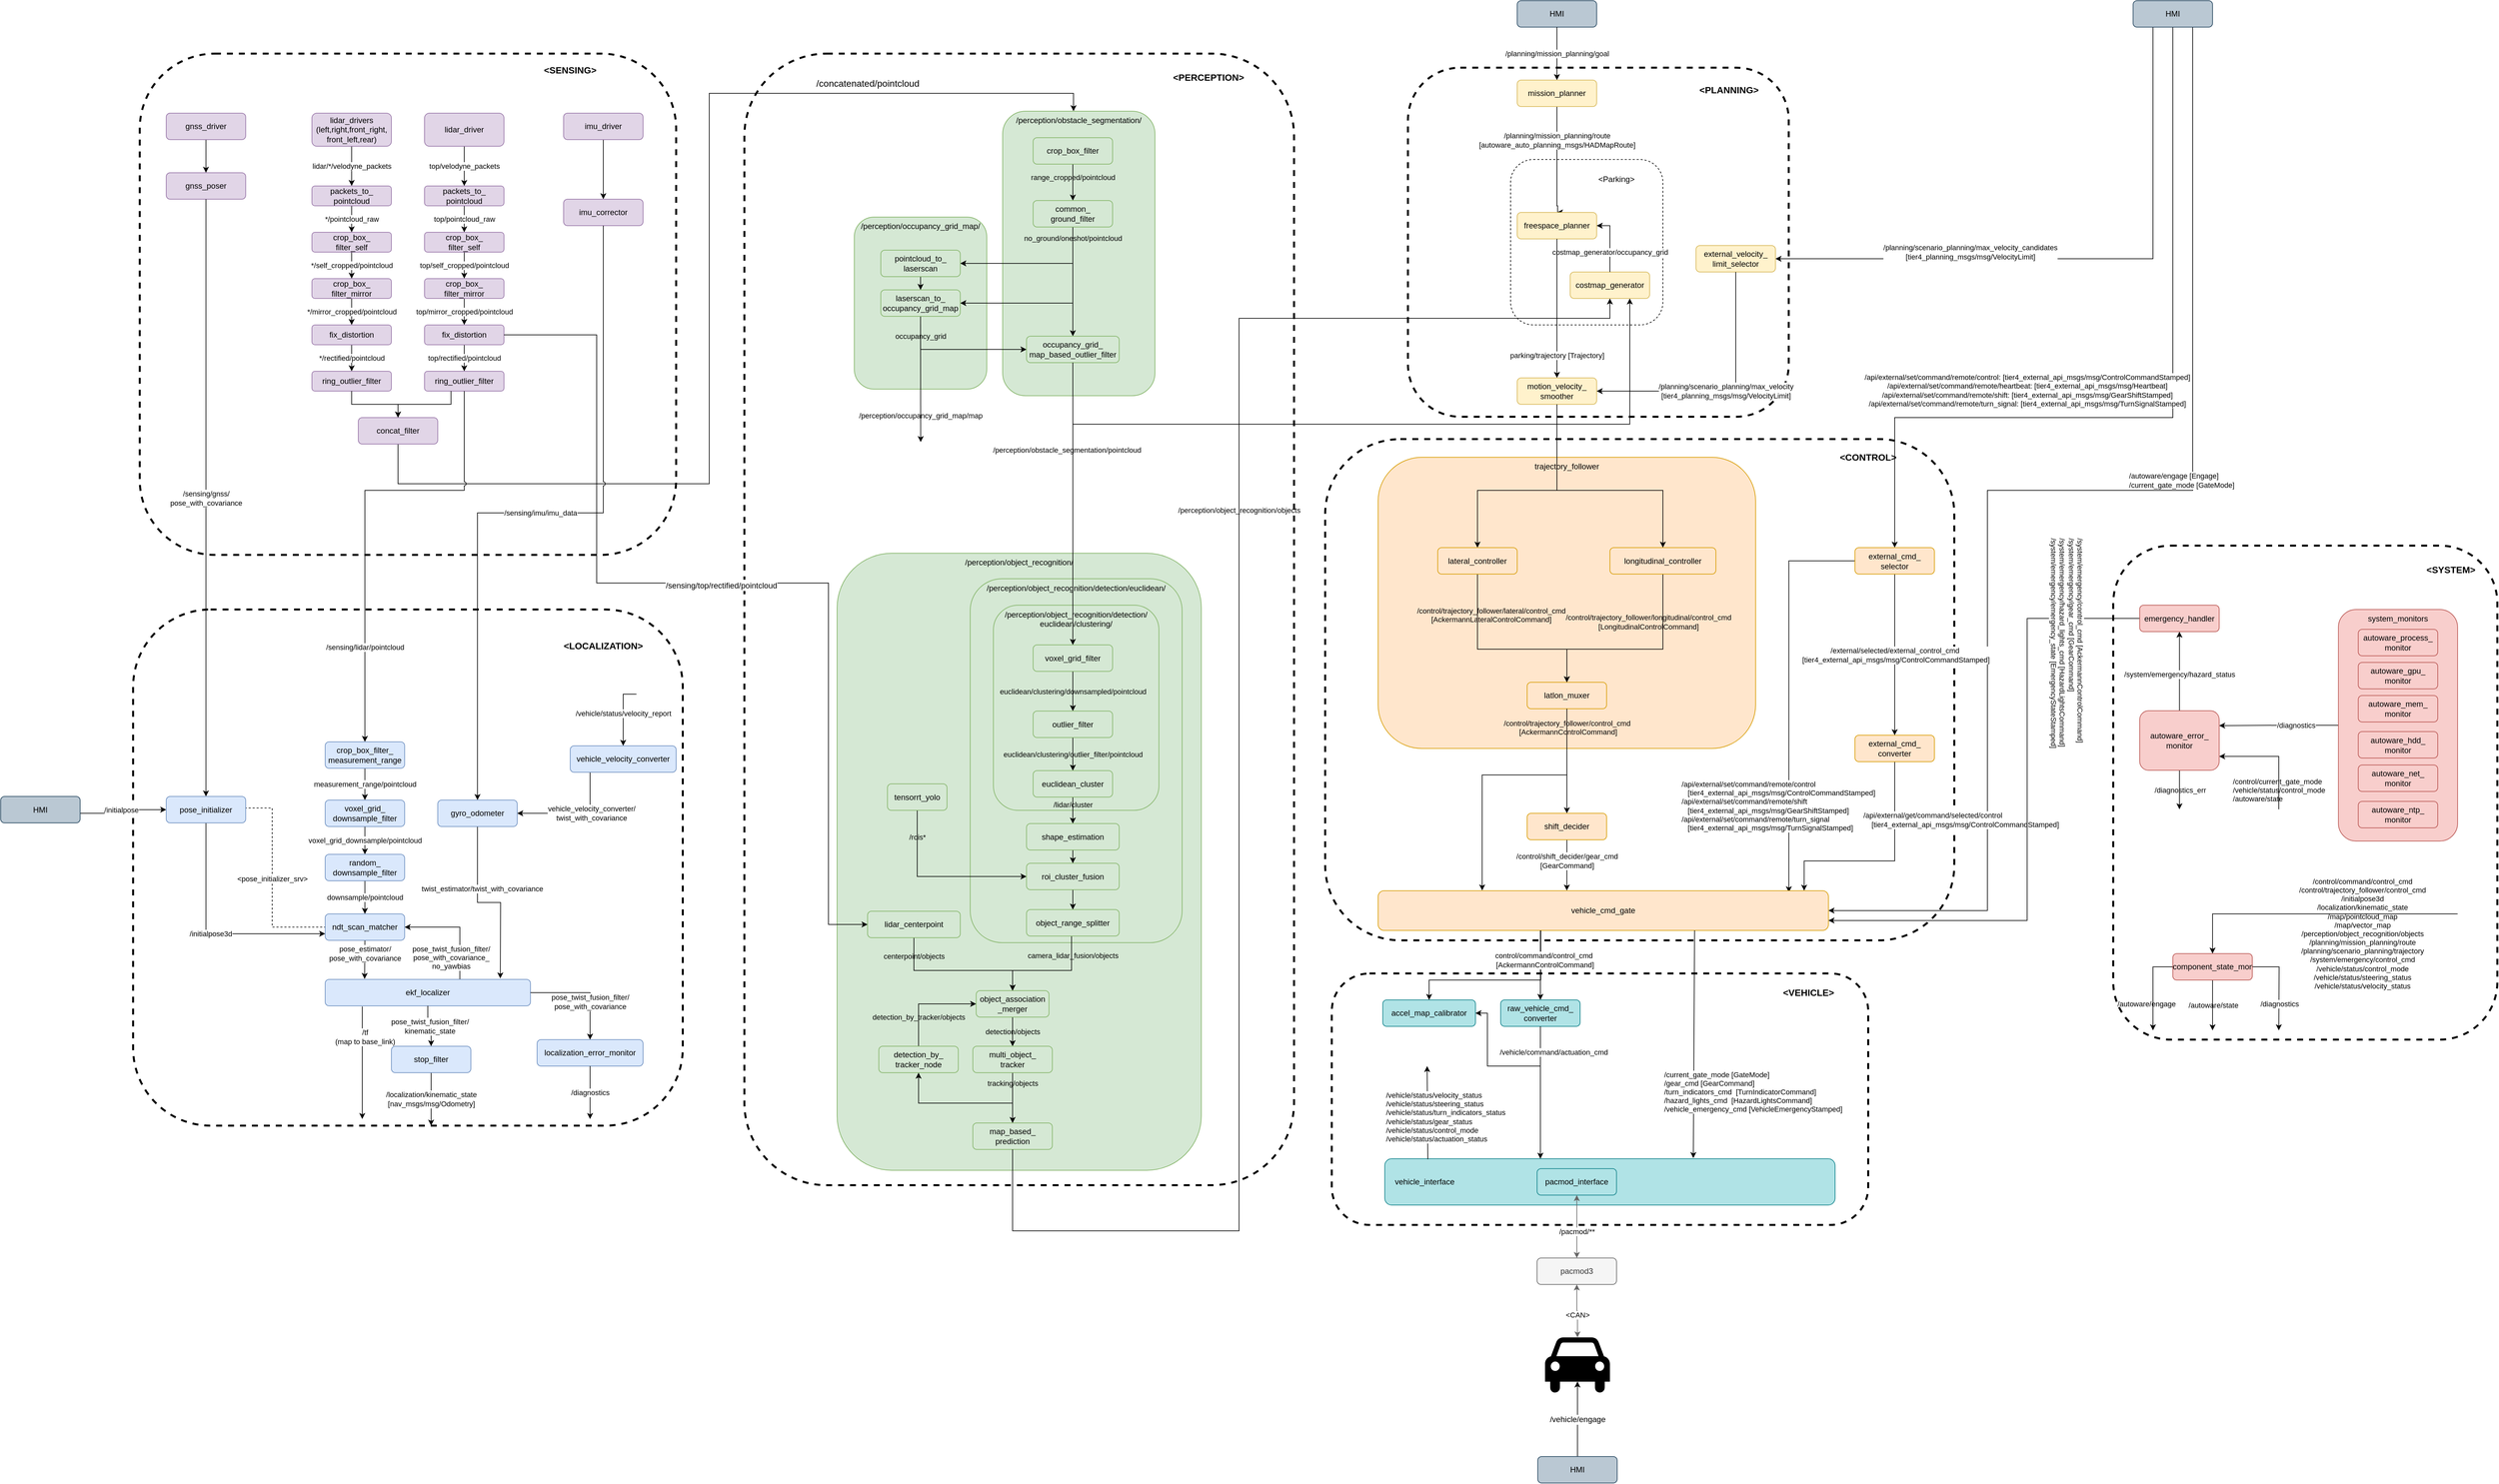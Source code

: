 <mxfile version="20.6.0" type="github">
  <diagram id="Z430kauFOixNenx0ClLi" name="Page-1">
    <mxGraphModel dx="4868" dy="2708" grid="1" gridSize="10" guides="1" tooltips="1" connect="1" arrows="1" fold="1" page="1" pageScale="1" pageWidth="850" pageHeight="1100" math="0" shadow="0">
      <root>
        <mxCell id="0" />
        <mxCell id="1" parent="0" />
        <mxCell id="dgDgLwtVGSBD31zoPSUn-42" value="" style="rounded=1;whiteSpace=wrap;html=1;dashed=1;fillColor=none;strokeWidth=3;comic=0;" vertex="1" parent="1">
          <mxGeometry x="660" y="-76.5" width="580" height="746.5" as="geometry" />
        </mxCell>
        <mxCell id="dgDgLwtVGSBD31zoPSUn-12" value="" style="rounded=1;whiteSpace=wrap;html=1;dashed=1;fillColor=none;strokeWidth=3;comic=0;" vertex="1" parent="1">
          <mxGeometry x="-2330" y="20" width="830" height="780" as="geometry" />
        </mxCell>
        <mxCell id="dgDgLwtVGSBD31zoPSUn-10" value="" style="rounded=1;whiteSpace=wrap;html=1;dashed=1;fillColor=none;strokeWidth=3;comic=0;" vertex="1" parent="1">
          <mxGeometry x="-2320" y="-820" width="810" height="757.5" as="geometry" />
        </mxCell>
        <mxCell id="dgDgLwtVGSBD31zoPSUn-23" value="" style="rounded=1;whiteSpace=wrap;html=1;dashed=1;fillColor=none;strokeWidth=3;comic=0;" vertex="1" parent="1">
          <mxGeometry x="-520" y="570" width="810" height="380" as="geometry" />
        </mxCell>
        <mxCell id="T4uXMFoD5u3B1nQVuzlc-206" value="" style="rounded=1;whiteSpace=wrap;html=1;dashed=1;fillColor=none;strokeWidth=3;comic=0;" parent="1" vertex="1">
          <mxGeometry x="-530" y="-237.5" width="950" height="757.5" as="geometry" />
        </mxCell>
        <mxCell id="dgDgLwtVGSBD31zoPSUn-21" value="" style="rounded=1;whiteSpace=wrap;html=1;dashed=1;fillColor=none;strokeWidth=3;comic=0;" vertex="1" parent="1">
          <mxGeometry x="-1407" y="-820" width="830" height="1710" as="geometry" />
        </mxCell>
        <mxCell id="T4uXMFoD5u3B1nQVuzlc-122" value="" style="rounded=1;whiteSpace=wrap;html=1;dashed=1;fillColor=none;strokeWidth=1;comic=0;" parent="1" vertex="1">
          <mxGeometry x="-250" y="-660" width="230" height="250" as="geometry" />
        </mxCell>
        <mxCell id="T4uXMFoD5u3B1nQVuzlc-195" value="" style="rounded=1;whiteSpace=wrap;html=1;dashed=1;fillColor=none;strokeWidth=3;comic=0;" parent="1" vertex="1">
          <mxGeometry x="-405" y="-798.75" width="575" height="527.5" as="geometry" />
        </mxCell>
        <mxCell id="T4uXMFoD5u3B1nQVuzlc-210" value="trajectory_follower" style="rounded=1;whiteSpace=wrap;html=1;fillColor=#ffe6cc;strokeColor=#d79b00;verticalAlign=top;" parent="1" vertex="1">
          <mxGeometry x="-450" y="-210" width="570" height="440" as="geometry" />
        </mxCell>
        <mxCell id="T4uXMFoD5u3B1nQVuzlc-1" value="/initialpose" style="edgeStyle=orthogonalEdgeStyle;rounded=0;comic=0;jumpStyle=arc;orthogonalLoop=1;jettySize=auto;html=1;startArrow=classic;startFill=1;endArrow=none;endFill=0;exitX=0;exitY=0.5;exitDx=0;exitDy=0;" parent="1" source="T4uXMFoD5u3B1nQVuzlc-50" target="T4uXMFoD5u3B1nQVuzlc-5" edge="1">
          <mxGeometry relative="1" as="geometry">
            <mxPoint x="-2260" y="430" as="targetPoint" />
            <mxPoint x="-2350" y="380" as="sourcePoint" />
            <Array as="points">
              <mxPoint x="-2350" y="323" />
              <mxPoint x="-2350" y="328" />
            </Array>
          </mxGeometry>
        </mxCell>
        <mxCell id="T4uXMFoD5u3B1nQVuzlc-2" value="/vehicle/status/velocity_report" style="edgeStyle=orthogonalEdgeStyle;rounded=0;comic=0;jumpStyle=arc;orthogonalLoop=1;jettySize=auto;html=1;exitX=0.5;exitY=0;exitDx=0;exitDy=0;startArrow=classic;startFill=1;endArrow=none;endFill=0;" parent="1" source="T4uXMFoD5u3B1nQVuzlc-55" edge="1">
          <mxGeometry relative="1" as="geometry">
            <mxPoint x="-1570" y="148" as="targetPoint" />
            <Array as="points">
              <mxPoint x="-1590" y="148" />
            </Array>
            <mxPoint as="offset" />
          </mxGeometry>
        </mxCell>
        <mxCell id="T4uXMFoD5u3B1nQVuzlc-3" value="&amp;lt;pose_initializer_srv&amp;gt;" style="edgeStyle=orthogonalEdgeStyle;rounded=0;comic=0;sketch=0;jumpStyle=arc;orthogonalLoop=1;jettySize=auto;html=1;exitX=1;exitY=0.25;exitDx=0;exitDy=0;entryX=0;entryY=0.5;entryDx=0;entryDy=0;endArrow=none;endFill=0;dashed=1;" parent="1" source="T4uXMFoD5u3B1nQVuzlc-50" target="T4uXMFoD5u3B1nQVuzlc-46" edge="1">
          <mxGeometry relative="1" as="geometry">
            <Array as="points">
              <mxPoint x="-2120" y="320" />
              <mxPoint x="-2120" y="500" />
            </Array>
          </mxGeometry>
        </mxCell>
        <mxCell id="T4uXMFoD5u3B1nQVuzlc-4" value="vehicle_velocity_converter/&lt;br&gt;twist_with_covariance" style="edgeStyle=orthogonalEdgeStyle;rounded=0;comic=0;jumpStyle=arc;orthogonalLoop=1;jettySize=auto;html=1;exitX=1;exitY=0.5;exitDx=0;exitDy=0;startArrow=classic;startFill=1;endArrow=none;endFill=0;entryX=0.5;entryY=1;entryDx=0;entryDy=0;" parent="1" source="T4uXMFoD5u3B1nQVuzlc-52" target="T4uXMFoD5u3B1nQVuzlc-55" edge="1">
          <mxGeometry x="-0.185" y="-20" relative="1" as="geometry">
            <mxPoint x="-1630" y="58" as="targetPoint" />
            <Array as="points">
              <mxPoint x="-1640" y="328" />
            </Array>
            <mxPoint x="21" y="-20" as="offset" />
            <mxPoint x="-1630" y="198" as="sourcePoint" />
          </mxGeometry>
        </mxCell>
        <mxCell id="T4uXMFoD5u3B1nQVuzlc-5" value="HMI" style="rounded=1;whiteSpace=wrap;html=1;fillColor=#bac8d3;strokeColor=#23445d;" parent="1" vertex="1">
          <mxGeometry x="-2530" y="302.5" width="120" height="40" as="geometry" />
        </mxCell>
        <mxCell id="T4uXMFoD5u3B1nQVuzlc-6" value="top/velodyne_packets" style="edgeStyle=elbowEdgeStyle;rounded=0;comic=0;jumpStyle=arc;orthogonalLoop=1;jettySize=auto;elbow=vertical;html=1;exitX=0.5;exitY=1;exitDx=0;exitDy=0;entryX=0.5;entryY=0;entryDx=0;entryDy=0;startArrow=none;startFill=0;endArrow=classic;endFill=1;" parent="1" source="T4uXMFoD5u3B1nQVuzlc-7" target="T4uXMFoD5u3B1nQVuzlc-11" edge="1">
          <mxGeometry relative="1" as="geometry" />
        </mxCell>
        <UserObject label="lidar_driver" tooltip="velodyneのdriverです。VLP16, VLP32, VLS128, Livoxなどなど、たくさん種類があります。" id="T4uXMFoD5u3B1nQVuzlc-7">
          <mxCell style="rounded=1;whiteSpace=wrap;html=1;comic=0;strokeColor=#9673a6;fillColor=#e1d5e7;sketch=0;" parent="1" vertex="1">
            <mxGeometry x="-1890" y="-730" width="120" height="50" as="geometry" />
          </mxCell>
        </UserObject>
        <mxCell id="T4uXMFoD5u3B1nQVuzlc-8" value="top/rectified/pointcloud" style="edgeStyle=elbowEdgeStyle;rounded=0;comic=0;jumpStyle=arc;orthogonalLoop=1;jettySize=auto;elbow=vertical;html=1;exitX=0.5;exitY=1;exitDx=0;exitDy=0;entryX=0.5;entryY=0;entryDx=0;entryDy=0;startArrow=none;startFill=0;endArrow=classic;endFill=1;" parent="1" source="T4uXMFoD5u3B1nQVuzlc-9" target="T4uXMFoD5u3B1nQVuzlc-16" edge="1">
          <mxGeometry relative="1" as="geometry" />
        </mxCell>
        <UserObject label="fix_distortion" tooltip="自車の回転によって生じたLiDAR点群の歪みを補正する。（リンクこれで合ってるっけ？）" link="https://github.com/autowarefoundation/autoware.universe/blob/main/sensing/pointcloud_preprocessor/docs/distortion-corrector.md" id="T4uXMFoD5u3B1nQVuzlc-9">
          <mxCell style="rounded=1;whiteSpace=wrap;html=1;comic=0;fillColor=#e1d5e7;strokeColor=#9673a6;sketch=0;" parent="1" vertex="1">
            <mxGeometry x="-1890" y="-410" width="120" height="30" as="geometry" />
          </mxCell>
        </UserObject>
        <mxCell id="T4uXMFoD5u3B1nQVuzlc-10" value="top/pointcloud_raw" style="edgeStyle=elbowEdgeStyle;rounded=0;comic=0;jumpStyle=arc;orthogonalLoop=1;jettySize=auto;elbow=vertical;html=1;exitX=0.5;exitY=1;exitDx=0;exitDy=0;entryX=0.5;entryY=0;entryDx=0;entryDy=0;startArrow=none;startFill=0;endArrow=classic;endFill=1;" parent="1" source="T4uXMFoD5u3B1nQVuzlc-11" target="T4uXMFoD5u3B1nQVuzlc-13" edge="1">
          <mxGeometry relative="1" as="geometry">
            <mxPoint x="-1830" y="-560" as="targetPoint" />
          </mxGeometry>
        </mxCell>
        <UserObject label="packets_to_&lt;br&gt;pointcloud" tooltip="velodyneのpacketをpointcloud型に変更する" id="T4uXMFoD5u3B1nQVuzlc-11">
          <mxCell style="rounded=1;whiteSpace=wrap;html=1;comic=0;fillColor=#e1d5e7;strokeColor=#9673a6;sketch=0;" parent="1" vertex="1">
            <mxGeometry x="-1890" y="-620" width="120" height="30" as="geometry" />
          </mxCell>
        </UserObject>
        <mxCell id="T4uXMFoD5u3B1nQVuzlc-12" value="top/self_cropped/pointcloud" style="edgeStyle=elbowEdgeStyle;rounded=0;comic=0;jumpStyle=arc;orthogonalLoop=1;jettySize=auto;elbow=vertical;html=1;exitX=0.5;exitY=1;exitDx=0;exitDy=0;entryX=0.5;entryY=0;entryDx=0;entryDy=0;startArrow=none;startFill=0;endArrow=classic;endFill=1;" parent="1" source="T4uXMFoD5u3B1nQVuzlc-13" target="T4uXMFoD5u3B1nQVuzlc-15" edge="1">
          <mxGeometry relative="1" as="geometry" />
        </mxCell>
        <UserObject label="crop_box_&lt;br&gt;filter_self" tooltip="自車の領域内にある点群を除去する。" link="https://github.com/autowarefoundation/autoware.universe/blob/main/sensing/pointcloud_preprocessor/docs/crop-box-filter.md" id="T4uXMFoD5u3B1nQVuzlc-13">
          <mxCell style="rounded=1;whiteSpace=wrap;html=1;comic=0;fillColor=#e1d5e7;strokeColor=#9673a6;sketch=0;" parent="1" vertex="1">
            <mxGeometry x="-1890" y="-550" width="120" height="30" as="geometry" />
          </mxCell>
        </UserObject>
        <mxCell id="T4uXMFoD5u3B1nQVuzlc-14" value="top/mirror_cropped/pointcloud" style="edgeStyle=elbowEdgeStyle;rounded=0;comic=0;jumpStyle=arc;orthogonalLoop=1;jettySize=auto;elbow=vertical;html=1;exitX=0.5;exitY=1;exitDx=0;exitDy=0;entryX=0.5;entryY=0;entryDx=0;entryDy=0;startArrow=none;startFill=0;endArrow=classic;endFill=1;" parent="1" source="T4uXMFoD5u3B1nQVuzlc-15" target="T4uXMFoD5u3B1nQVuzlc-9" edge="1">
          <mxGeometry relative="1" as="geometry" />
        </mxCell>
        <UserObject label="crop_box_&lt;br&gt;filter_mirror" tooltip="自車のサイドミラーの部分に当たった点群を除去する" link="https://github.com/autowarefoundation/autoware.universe/blob/main/sensing/pointcloud_preprocessor/docs/crop-box-filter.md" id="T4uXMFoD5u3B1nQVuzlc-15">
          <mxCell style="rounded=1;whiteSpace=wrap;html=1;comic=0;fillColor=#e1d5e7;strokeColor=#9673a6;sketch=0;" parent="1" vertex="1">
            <mxGeometry x="-1890" y="-480" width="120" height="30" as="geometry" />
          </mxCell>
        </UserObject>
        <UserObject label="ring_outlier_filter" tooltip="点群のノイズ処理を行う&#xa;（同一リングから得られたLiDARの点をクラスタリングし、点群数の少ないクラスタに属する点群はノイズとして除去される）" link="https://github.com/autowarefoundation/autoware.universe/blob/main/sensing/pointcloud_preprocessor/docs/ring-outlier-filter.md" id="T4uXMFoD5u3B1nQVuzlc-16">
          <mxCell style="rounded=1;whiteSpace=wrap;html=1;comic=0;fillColor=#e1d5e7;strokeColor=#9673a6;sketch=0;" parent="1" vertex="1">
            <mxGeometry x="-1890" y="-340" width="120" height="30" as="geometry" />
          </mxCell>
        </UserObject>
        <mxCell id="T4uXMFoD5u3B1nQVuzlc-17" value="lidar/*/velodyne_packets" style="edgeStyle=elbowEdgeStyle;rounded=0;comic=0;jumpStyle=arc;orthogonalLoop=1;jettySize=auto;elbow=vertical;html=1;exitX=0.5;exitY=1;exitDx=0;exitDy=0;entryX=0.5;entryY=0;entryDx=0;entryDy=0;startArrow=none;startFill=0;endArrow=classic;endFill=1;" parent="1" source="T4uXMFoD5u3B1nQVuzlc-18" target="T4uXMFoD5u3B1nQVuzlc-22" edge="1">
          <mxGeometry relative="1" as="geometry" />
        </mxCell>
        <mxCell id="T4uXMFoD5u3B1nQVuzlc-18" value="lidar_drivers&lt;br&gt;(left,right,front_right, front_left,rear)" style="rounded=1;whiteSpace=wrap;html=1;comic=0;strokeColor=#9673a6;fillColor=#e1d5e7;sketch=0;" parent="1" vertex="1">
          <mxGeometry x="-2060" y="-730" width="120" height="50" as="geometry" />
        </mxCell>
        <mxCell id="T4uXMFoD5u3B1nQVuzlc-19" value="&lt;span style=&quot;color: rgb(0 , 0 , 0) ; font-family: &amp;#34;helvetica&amp;#34; ; font-size: 11px ; font-style: normal ; font-weight: 400 ; letter-spacing: normal ; text-align: center ; text-indent: 0px ; text-transform: none ; word-spacing: 0px ; background-color: rgb(255 , 255 , 255) ; display: inline ; float: none&quot;&gt;*/rectified/pointcloud&lt;/span&gt;" style="edgeStyle=elbowEdgeStyle;rounded=0;comic=0;jumpStyle=arc;orthogonalLoop=1;jettySize=auto;elbow=vertical;html=1;exitX=0.5;exitY=1;exitDx=0;exitDy=0;entryX=0.5;entryY=0;entryDx=0;entryDy=0;startArrow=none;startFill=0;endArrow=classic;endFill=1;" parent="1" source="T4uXMFoD5u3B1nQVuzlc-20" target="T4uXMFoD5u3B1nQVuzlc-27" edge="1">
          <mxGeometry relative="1" as="geometry" />
        </mxCell>
        <UserObject label="fix_distortion" tooltip="自車の回転によって生じたLiDAR点群の歪みを補正する。（リンクこれで合ってるっけ？）" link="https://github.com/autowarefoundation/autoware.universe/blob/main/sensing/pointcloud_preprocessor/docs/distortion-corrector.md" id="T4uXMFoD5u3B1nQVuzlc-20">
          <mxCell style="rounded=1;whiteSpace=wrap;html=1;comic=0;fillColor=#e1d5e7;strokeColor=#9673a6;sketch=0;" parent="1" vertex="1">
            <mxGeometry x="-2060" y="-410" width="120" height="30" as="geometry" />
          </mxCell>
        </UserObject>
        <mxCell id="T4uXMFoD5u3B1nQVuzlc-21" value="&lt;span style=&quot;color: rgb(0 , 0 , 0) ; font-family: &amp;#34;helvetica&amp;#34; ; font-size: 11px ; font-style: normal ; font-weight: 400 ; letter-spacing: normal ; text-align: center ; text-indent: 0px ; text-transform: none ; word-spacing: 0px ; background-color: rgb(255 , 255 , 255) ; display: inline ; float: none&quot;&gt;*/pointcloud_raw&lt;/span&gt;" style="edgeStyle=elbowEdgeStyle;rounded=0;comic=0;jumpStyle=arc;orthogonalLoop=1;jettySize=auto;elbow=vertical;html=1;exitX=0.5;exitY=1;exitDx=0;exitDy=0;entryX=0.5;entryY=0;entryDx=0;entryDy=0;startArrow=none;startFill=0;endArrow=classic;endFill=1;" parent="1" source="T4uXMFoD5u3B1nQVuzlc-22" target="T4uXMFoD5u3B1nQVuzlc-24" edge="1">
          <mxGeometry relative="1" as="geometry">
            <mxPoint x="-2000" y="-560" as="targetPoint" />
          </mxGeometry>
        </mxCell>
        <UserObject label="packets_to_&lt;br&gt;pointcloud" tooltip="velodyneのpacketをpointcloud型に変更する" id="T4uXMFoD5u3B1nQVuzlc-22">
          <mxCell style="rounded=1;whiteSpace=wrap;html=1;comic=0;fillColor=#e1d5e7;strokeColor=#9673a6;sketch=0;" parent="1" vertex="1">
            <mxGeometry x="-2060" y="-620" width="120" height="30" as="geometry" />
          </mxCell>
        </UserObject>
        <mxCell id="T4uXMFoD5u3B1nQVuzlc-23" value="&lt;span style=&quot;color: rgb(0 , 0 , 0) ; font-family: &amp;#34;helvetica&amp;#34; ; font-size: 11px ; font-style: normal ; font-weight: 400 ; letter-spacing: normal ; text-align: center ; text-indent: 0px ; text-transform: none ; word-spacing: 0px ; background-color: rgb(255 , 255 , 255) ; display: inline ; float: none&quot;&gt;*/self_cropped/pointcloud&lt;/span&gt;" style="edgeStyle=elbowEdgeStyle;rounded=0;comic=0;jumpStyle=arc;orthogonalLoop=1;jettySize=auto;elbow=vertical;html=1;exitX=0.5;exitY=1;exitDx=0;exitDy=0;entryX=0.5;entryY=0;entryDx=0;entryDy=0;startArrow=none;startFill=0;endArrow=classic;endFill=1;" parent="1" source="T4uXMFoD5u3B1nQVuzlc-24" target="T4uXMFoD5u3B1nQVuzlc-26" edge="1">
          <mxGeometry relative="1" as="geometry" />
        </mxCell>
        <UserObject label="crop_box_&lt;br&gt;filter_self" tooltip="自車の領域内にある点群を除去する。" link="https://github.com/autowarefoundation/autoware.universe/blob/main/sensing/pointcloud_preprocessor/docs/crop-box-filter.md" id="T4uXMFoD5u3B1nQVuzlc-24">
          <mxCell style="rounded=1;whiteSpace=wrap;html=1;comic=0;fillColor=#e1d5e7;strokeColor=#9673a6;sketch=0;" parent="1" vertex="1">
            <mxGeometry x="-2060" y="-550" width="120" height="30" as="geometry" />
          </mxCell>
        </UserObject>
        <mxCell id="T4uXMFoD5u3B1nQVuzlc-25" value="&lt;span style=&quot;color: rgb(0 , 0 , 0) ; font-family: &amp;#34;helvetica&amp;#34; ; font-size: 11px ; font-style: normal ; font-weight: 400 ; letter-spacing: normal ; text-align: center ; text-indent: 0px ; text-transform: none ; word-spacing: 0px ; background-color: rgb(255 , 255 , 255) ; display: inline ; float: none&quot;&gt;*/mirror_cropped/pointcloud&lt;/span&gt;" style="edgeStyle=elbowEdgeStyle;rounded=0;comic=0;jumpStyle=arc;orthogonalLoop=1;jettySize=auto;elbow=vertical;html=1;exitX=0.5;exitY=1;exitDx=0;exitDy=0;entryX=0.5;entryY=0;entryDx=0;entryDy=0;startArrow=none;startFill=0;endArrow=classic;endFill=1;" parent="1" source="T4uXMFoD5u3B1nQVuzlc-26" target="T4uXMFoD5u3B1nQVuzlc-20" edge="1">
          <mxGeometry relative="1" as="geometry" />
        </mxCell>
        <UserObject label="crop_box_&lt;br&gt;filter_mirror" tooltip="自車のサイドミラーの部分に当たった点群を除去する" link="https://github.com/autowarefoundation/autoware.universe/blob/main/sensing/pointcloud_preprocessor/docs/crop-box-filter.md" id="T4uXMFoD5u3B1nQVuzlc-26">
          <mxCell style="rounded=1;whiteSpace=wrap;html=1;comic=0;fillColor=#e1d5e7;strokeColor=#9673a6;sketch=0;" parent="1" vertex="1">
            <mxGeometry x="-2060" y="-480" width="120" height="30" as="geometry" />
          </mxCell>
        </UserObject>
        <UserObject label="ring_outlier_filter" tooltip="点群のノイズ処理を行う&#xa;（同一リングから得られたLiDARの点をクラスタリングし、点群数の少ないクラスタに属する点群はノイズとして除去される）" link="https://github.com/autowarefoundation/autoware.universe/blob/main/sensing/pointcloud_preprocessor/docs/ring-outlier-filter.md" id="T4uXMFoD5u3B1nQVuzlc-27">
          <mxCell style="rounded=1;whiteSpace=wrap;html=1;comic=0;fillColor=#e1d5e7;strokeColor=#9673a6;sketch=0;" parent="1" vertex="1">
            <mxGeometry x="-2060" y="-340" width="120" height="30" as="geometry" />
          </mxCell>
        </UserObject>
        <mxCell id="dgDgLwtVGSBD31zoPSUn-15" style="edgeStyle=orthogonalEdgeStyle;rounded=0;orthogonalLoop=1;jettySize=auto;html=1;exitX=0.5;exitY=1;exitDx=0;exitDy=0;fontSize=14;fontColor=#000000;" edge="1" parent="1" source="T4uXMFoD5u3B1nQVuzlc-29" target="T4uXMFoD5u3B1nQVuzlc-93">
          <mxGeometry relative="1" as="geometry">
            <mxPoint x="-790" y="-870" as="targetPoint" />
            <Array as="points">
              <mxPoint x="-1930" y="-170" />
              <mxPoint x="-1460" y="-170" />
              <mxPoint x="-1460" y="-760" />
              <mxPoint x="-910" y="-760" />
            </Array>
          </mxGeometry>
        </mxCell>
        <mxCell id="dgDgLwtVGSBD31zoPSUn-16" value="/concatenated/pointcloud" style="edgeLabel;html=1;align=center;verticalAlign=middle;resizable=0;points=[];fontSize=14;fontColor=#000000;" vertex="1" connectable="0" parent="dgDgLwtVGSBD31zoPSUn-15">
          <mxGeometry x="0.246" y="1" relative="1" as="geometry">
            <mxPoint x="240" y="-78" as="offset" />
          </mxGeometry>
        </mxCell>
        <UserObject label="concat_filter" tooltip="複数のLiDAR点群をまとめて1つにする" link="https://github.com/autowarefoundation/autoware.universe/blob/main/sensing/pointcloud_preprocessor/docs/concatenate-data.md" id="T4uXMFoD5u3B1nQVuzlc-29">
          <mxCell style="rounded=1;whiteSpace=wrap;html=1;comic=0;fillColor=#e1d5e7;strokeColor=#9673a6;sketch=0;" parent="1" vertex="1">
            <mxGeometry x="-1990" y="-270" width="120" height="40" as="geometry" />
          </mxCell>
        </UserObject>
        <mxCell id="T4uXMFoD5u3B1nQVuzlc-30" style="edgeStyle=elbowEdgeStyle;rounded=0;comic=0;jumpStyle=arc;orthogonalLoop=1;jettySize=auto;elbow=vertical;html=1;entryX=0.5;entryY=0;entryDx=0;entryDy=0;startArrow=none;startFill=0;endArrow=classic;endFill=1;" parent="1" source="T4uXMFoD5u3B1nQVuzlc-27" target="T4uXMFoD5u3B1nQVuzlc-29" edge="1">
          <mxGeometry relative="1" as="geometry">
            <mxPoint x="-2000" y="-310" as="sourcePoint" />
          </mxGeometry>
        </mxCell>
        <mxCell id="T4uXMFoD5u3B1nQVuzlc-31" style="edgeStyle=elbowEdgeStyle;rounded=0;comic=0;jumpStyle=arc;orthogonalLoop=1;jettySize=auto;elbow=vertical;html=1;exitX=0.5;exitY=1;exitDx=0;exitDy=0;startArrow=none;startFill=0;endArrow=classic;endFill=1;" parent="1" edge="1">
          <mxGeometry relative="1" as="geometry">
            <mxPoint x="-1930" y="-270" as="targetPoint" />
            <mxPoint x="-1850" y="-310" as="sourcePoint" />
          </mxGeometry>
        </mxCell>
        <object label="gnss_poser" tooltip="MGRS座標系への変換" link="https://github.com/tier4/autoware.iv/tree/master/sensing/preprocessor/gnss/gnss_poser" id="T4uXMFoD5u3B1nQVuzlc-32">
          <mxCell style="rounded=1;whiteSpace=wrap;html=1;comic=0;fillColor=#e1d5e7;strokeColor=#9673a6;sketch=0;" parent="1" vertex="1">
            <mxGeometry x="-2280" y="-640" width="120" height="40" as="geometry" />
          </mxCell>
        </object>
        <mxCell id="T4uXMFoD5u3B1nQVuzlc-33" style="edgeStyle=elbowEdgeStyle;rounded=0;comic=0;jumpStyle=arc;orthogonalLoop=1;jettySize=auto;elbow=vertical;html=1;entryX=0.5;entryY=0;entryDx=0;entryDy=0;startArrow=none;startFill=0;endArrow=classic;endFill=1;" parent="1" source="T4uXMFoD5u3B1nQVuzlc-34" target="T4uXMFoD5u3B1nQVuzlc-32" edge="1">
          <mxGeometry relative="1" as="geometry" />
        </mxCell>
        <object label="gnss_driver" desc="MGRS座標系への変換" tooltip="gnssのdriverです" id="T4uXMFoD5u3B1nQVuzlc-34">
          <mxCell style="rounded=1;whiteSpace=wrap;html=1;comic=0;strokeColor=#9673a6;fillColor=#e1d5e7;sketch=0;" parent="1" vertex="1">
            <mxGeometry x="-2280" y="-730" width="120" height="40" as="geometry" />
          </mxCell>
        </object>
        <mxCell id="dgDgLwtVGSBD31zoPSUn-20" style="edgeStyle=orthogonalEdgeStyle;rounded=0;orthogonalLoop=1;jettySize=auto;html=1;exitX=0.5;exitY=1;exitDx=0;exitDy=0;entryX=0.5;entryY=0;entryDx=0;entryDy=0;fontSize=12;fontColor=#000000;" edge="1" parent="1" source="T4uXMFoD5u3B1nQVuzlc-35" target="T4uXMFoD5u3B1nQVuzlc-39">
          <mxGeometry relative="1" as="geometry" />
        </mxCell>
        <UserObject label="imu_driver" tooltip="imuのdriverです" id="T4uXMFoD5u3B1nQVuzlc-35">
          <mxCell style="rounded=1;whiteSpace=wrap;html=1;comic=0;strokeColor=#9673a6;fillColor=#e1d5e7;sketch=0;" parent="1" vertex="1">
            <mxGeometry x="-1680" y="-730" width="120" height="40" as="geometry" />
          </mxCell>
        </UserObject>
        <mxCell id="T4uXMFoD5u3B1nQVuzlc-37" value="/sensing/lidar/pointcloud" style="edgeStyle=elbowEdgeStyle;rounded=0;comic=0;jumpStyle=arc;orthogonalLoop=1;jettySize=auto;elbow=vertical;html=1;exitX=0.5;exitY=1;exitDx=0;exitDy=0;startArrow=none;startFill=0;endArrow=classic;endFill=1;entryX=0.5;entryY=0;entryDx=0;entryDy=0;" parent="1" source="T4uXMFoD5u3B1nQVuzlc-16" target="T4uXMFoD5u3B1nQVuzlc-54" edge="1">
          <mxGeometry x="0.579" relative="1" as="geometry">
            <mxPoint x="-1520" y="-160" as="targetPoint" />
            <mxPoint x="-1370" y="-380" as="sourcePoint" />
            <Array as="points">
              <mxPoint x="-1890" y="-160" />
            </Array>
            <mxPoint as="offset" />
          </mxGeometry>
        </mxCell>
        <mxCell id="T4uXMFoD5u3B1nQVuzlc-38" value="/sensing/gnss/&lt;br&gt;pose_with_covariance" style="edgeStyle=elbowEdgeStyle;rounded=0;comic=0;jumpStyle=arc;orthogonalLoop=1;jettySize=auto;elbow=vertical;html=1;exitX=0.5;exitY=1;exitDx=0;exitDy=0;startArrow=none;startFill=0;endArrow=classic;endFill=1;entryX=0.5;entryY=0;entryDx=0;entryDy=0;" parent="1" source="T4uXMFoD5u3B1nQVuzlc-32" target="T4uXMFoD5u3B1nQVuzlc-50" edge="1">
          <mxGeometry relative="1" as="geometry">
            <mxPoint x="-2010" y="-40" as="targetPoint" />
            <Array as="points">
              <mxPoint x="-2250" y="100" />
            </Array>
          </mxGeometry>
        </mxCell>
        <UserObject label="imu_corrector" tooltip="ヨーレートのバイアス除去とかをするノード" link="https://github.com/tier4/autoware.iv/tree/main/sensing/preprocessor/imu/imu_corrector" id="T4uXMFoD5u3B1nQVuzlc-39">
          <mxCell style="rounded=1;whiteSpace=wrap;html=1;comic=0;strokeColor=#9673a6;fillColor=#e1d5e7;sketch=0;" parent="1" vertex="1">
            <mxGeometry x="-1680" y="-600" width="120" height="40" as="geometry" />
          </mxCell>
        </UserObject>
        <mxCell id="T4uXMFoD5u3B1nQVuzlc-40" value="/sensing/imu/imu_data" style="edgeStyle=elbowEdgeStyle;rounded=0;comic=0;jumpStyle=arc;orthogonalLoop=1;jettySize=auto;elbow=vertical;html=1;startArrow=none;startFill=0;endArrow=classic;endFill=1;entryX=0.5;entryY=0;entryDx=0;entryDy=0;exitX=0.5;exitY=1;exitDx=0;exitDy=0;" parent="1" source="T4uXMFoD5u3B1nQVuzlc-39" target="T4uXMFoD5u3B1nQVuzlc-52" edge="1">
          <mxGeometry relative="1" as="geometry">
            <mxPoint x="-1697" y="-10" as="targetPoint" />
            <mxPoint x="-1707" y="20" as="sourcePoint" />
          </mxGeometry>
        </mxCell>
        <mxCell id="T4uXMFoD5u3B1nQVuzlc-41" value="voxel_grid_downsample/pointcloud" style="edgeStyle=orthogonalEdgeStyle;rounded=0;comic=0;jumpStyle=arc;orthogonalLoop=1;jettySize=auto;html=1;exitX=0.5;exitY=1;exitDx=0;exitDy=0;entryX=0.5;entryY=0;entryDx=0;entryDy=0;startArrow=none;startFill=0;" parent="1" source="T4uXMFoD5u3B1nQVuzlc-42" target="T4uXMFoD5u3B1nQVuzlc-48" edge="1">
          <mxGeometry relative="1" as="geometry" />
        </mxCell>
        <UserObject label="voxel_grid_&lt;br&gt;downsample_filter" tooltip="立体格子の点群密度が一様になるように点群を間引く。点群密度が正規化されるため、NDTのロバスト化に一役買っている。" id="T4uXMFoD5u3B1nQVuzlc-42">
          <mxCell style="rounded=1;whiteSpace=wrap;html=1;comic=0;fillColor=#dae8fc;strokeColor=#6c8ebf;sketch=0;" parent="1" vertex="1">
            <mxGeometry x="-2040" y="308" width="120" height="40" as="geometry" />
          </mxCell>
        </UserObject>
        <mxCell id="T4uXMFoD5u3B1nQVuzlc-43" value="pose_twist_fusion_filter/&lt;br&gt;pose_with_covariance_&lt;br&gt;no_yawbias" style="edgeStyle=orthogonalEdgeStyle;rounded=0;comic=0;jumpStyle=arc;orthogonalLoop=1;jettySize=auto;html=1;exitX=0.656;exitY=0.014;exitDx=0;exitDy=0;entryX=1;entryY=0.5;entryDx=0;entryDy=0;startArrow=none;startFill=0;endArrow=classic;endFill=1;exitPerimeter=0;" parent="1" source="T4uXMFoD5u3B1nQVuzlc-44" target="T4uXMFoD5u3B1nQVuzlc-46" edge="1">
          <mxGeometry x="-0.587" y="13" relative="1" as="geometry">
            <mxPoint as="offset" />
          </mxGeometry>
        </mxCell>
        <UserObject label="ekf_localizer" tooltip="Estimate ego vehicle&#39;s position, orientation, and velocity by EKF algorithm." link="https://github.com/tier4/autoware.iv/tree/master/localization/pose_twist_fusion_filter/ekf_localizer" id="T4uXMFoD5u3B1nQVuzlc-44">
          <mxCell style="rounded=1;whiteSpace=wrap;html=1;comic=0;fillColor=#dae8fc;strokeColor=#6c8ebf;sketch=0;" parent="1" vertex="1">
            <mxGeometry x="-2040" y="579" width="310" height="40" as="geometry" />
          </mxCell>
        </UserObject>
        <mxCell id="T4uXMFoD5u3B1nQVuzlc-45" value="pose_estimator/&lt;br&gt;pose_with_covariance" style="edgeStyle=elbowEdgeStyle;rounded=0;comic=0;jumpStyle=arc;orthogonalLoop=1;jettySize=auto;html=1;exitX=0.5;exitY=1;exitDx=0;exitDy=0;startArrow=none;startFill=0;endArrow=classic;endFill=1;entryX=0.192;entryY=-0.017;entryDx=0;entryDy=0;entryPerimeter=0;elbow=vertical;" parent="1" source="T4uXMFoD5u3B1nQVuzlc-46" target="T4uXMFoD5u3B1nQVuzlc-44" edge="1">
          <mxGeometry x="-0.32" relative="1" as="geometry">
            <mxPoint x="-1650.86" y="559" as="targetPoint" />
            <mxPoint as="offset" />
          </mxGeometry>
        </mxCell>
        <UserObject label="ndt_scan_matcher" tooltip="LiDARの点群とpointcloud_mapとのマッチングを行い、自己位置を計算する" link="https://github.com/tier4/autoware.iv/tree/master/localization/pose_estimator/ndt_scan_matcher" id="T4uXMFoD5u3B1nQVuzlc-46">
          <mxCell style="rounded=1;whiteSpace=wrap;html=1;comic=0;fillColor=#dae8fc;strokeColor=#6c8ebf;sketch=0;" parent="1" vertex="1">
            <mxGeometry x="-2040" y="480" width="120" height="40" as="geometry" />
          </mxCell>
        </UserObject>
        <mxCell id="T4uXMFoD5u3B1nQVuzlc-47" value="downsample/pointcloud" style="edgeStyle=orthogonalEdgeStyle;rounded=0;comic=0;jumpStyle=arc;orthogonalLoop=1;jettySize=auto;html=1;startArrow=none;startFill=0;" parent="1" source="T4uXMFoD5u3B1nQVuzlc-48" target="T4uXMFoD5u3B1nQVuzlc-46" edge="1">
          <mxGeometry relative="1" as="geometry" />
        </mxCell>
        <UserObject label="random_&lt;br&gt;downsample_filter" tooltip="点群数が一定以下になるようにランダムに間引く。基本的にはvoxel grid filterで丁度いいくらい点群数になるように調整してあり、点群数のlimiter的な立ち位置が強い&#xa;" id="T4uXMFoD5u3B1nQVuzlc-48">
          <mxCell style="rounded=1;whiteSpace=wrap;html=1;comic=0;fillColor=#dae8fc;strokeColor=#6c8ebf;sketch=0;" parent="1" vertex="1">
            <mxGeometry x="-2040" y="390" width="120" height="40" as="geometry" />
          </mxCell>
        </UserObject>
        <mxCell id="T4uXMFoD5u3B1nQVuzlc-49" value="/initialpose3d" style="edgeStyle=orthogonalEdgeStyle;rounded=0;comic=0;jumpStyle=arc;orthogonalLoop=1;jettySize=auto;html=1;entryX=0;entryY=0.75;entryDx=0;entryDy=0;startArrow=none;startFill=0;endArrow=classic;endFill=1;" parent="1" source="T4uXMFoD5u3B1nQVuzlc-50" target="T4uXMFoD5u3B1nQVuzlc-46" edge="1">
          <mxGeometry relative="1" as="geometry">
            <Array as="points">
              <mxPoint x="-2220" y="510" />
            </Array>
            <mxPoint x="-2040" y="599" as="targetPoint" />
          </mxGeometry>
        </mxCell>
        <UserObject label="pose_initializer" tooltip="GNSS / Userからラフな初期位置を受け取り、NDT+モンテカルロ法で正確な自己位置を推定して出力する。NDTとはserviceでやり取りする。" link="https://github.com/tier4/autoware.iv/tree/master/localization/util/pose_initializer" id="T4uXMFoD5u3B1nQVuzlc-50">
          <mxCell style="rounded=1;whiteSpace=wrap;html=1;comic=0;fillColor=#dae8fc;strokeColor=#6c8ebf;sketch=0;" parent="1" vertex="1">
            <mxGeometry x="-2280" y="302.5" width="120" height="40" as="geometry" />
          </mxCell>
        </UserObject>
        <mxCell id="T4uXMFoD5u3B1nQVuzlc-51" value="twist_estimator/twist_with_covariance" style="edgeStyle=orthogonalEdgeStyle;rounded=0;comic=0;jumpStyle=arc;orthogonalLoop=1;jettySize=auto;html=1;startArrow=none;startFill=0;endArrow=classic;endFill=1;exitX=0.5;exitY=1;exitDx=0;exitDy=0;entryX=0.853;entryY=-0.036;entryDx=0;entryDy=0;entryPerimeter=0;" parent="1" source="T4uXMFoD5u3B1nQVuzlc-52" edge="1">
          <mxGeometry x="-0.29" y="7" relative="1" as="geometry">
            <mxPoint x="-1775.57" y="577.56" as="targetPoint" />
            <Array as="points" />
            <mxPoint as="offset" />
          </mxGeometry>
        </mxCell>
        <UserObject label="gyro_odometer" tooltip="車両速度とimuを統合する。いまは確か、ただ単にvx=vehicle, wz=imuだった気がする。" link="https://github.com/tier4/autoware.iv/tree/master/localization/twist_estimator/gyro_odometer" id="T4uXMFoD5u3B1nQVuzlc-52">
          <mxCell style="rounded=1;whiteSpace=wrap;html=1;comic=0;fillColor=#dae8fc;strokeColor=#6c8ebf;sketch=0;" parent="1" vertex="1">
            <mxGeometry x="-1870" y="308" width="120" height="40" as="geometry" />
          </mxCell>
        </UserObject>
        <mxCell id="T4uXMFoD5u3B1nQVuzlc-53" value="measurement_range/pointcloud" style="edgeStyle=orthogonalEdgeStyle;rounded=0;comic=0;jumpStyle=arc;orthogonalLoop=1;jettySize=auto;html=1;startArrow=none;startFill=0;" parent="1" source="T4uXMFoD5u3B1nQVuzlc-54" target="T4uXMFoD5u3B1nQVuzlc-42" edge="1">
          <mxGeometry relative="1" as="geometry" />
        </mxCell>
        <UserObject label="crop_box_filter_&lt;br&gt;measurement_range" tooltip="一定範囲内のLiDAR点群のみを切り取って出力する。ホントは遠くまで見たいけど、歪みの影響が大きくなったり、そもそも遠方の点群地図がなかったりするので、近くだけを見てる。" id="T4uXMFoD5u3B1nQVuzlc-54">
          <mxCell style="rounded=1;whiteSpace=wrap;html=1;comic=0;fillColor=#dae8fc;strokeColor=#6c8ebf;sketch=0;" parent="1" vertex="1">
            <mxGeometry x="-2040" y="220" width="120" height="40" as="geometry" />
          </mxCell>
        </UserObject>
        <UserObject label="vehicle_velocity_converter" tooltip="車両速度とimuを統合する。いまは確か、ただ単にvx=vehicle, wz=imuだった気がする。" id="T4uXMFoD5u3B1nQVuzlc-55">
          <mxCell style="rounded=1;whiteSpace=wrap;html=1;comic=0;fillColor=#dae8fc;strokeColor=#6c8ebf;sketch=0;" parent="1" vertex="1">
            <mxGeometry x="-1670" y="226" width="160" height="40" as="geometry" />
          </mxCell>
        </UserObject>
        <mxCell id="T4uXMFoD5u3B1nQVuzlc-56" value="/tf&lt;br&gt;(map to base_link)" style="edgeStyle=orthogonalEdgeStyle;rounded=0;comic=0;jumpStyle=arc;orthogonalLoop=1;jettySize=auto;html=1;startArrow=none;startFill=0;endArrow=classic;endFill=1;" parent="1" edge="1">
          <mxGeometry x="-0.467" y="4" relative="1" as="geometry">
            <mxPoint x="-1984" y="790" as="targetPoint" />
            <mxPoint x="-1984" y="620" as="sourcePoint" />
            <Array as="points">
              <mxPoint x="-1984" y="660" />
              <mxPoint x="-1984" y="660" />
            </Array>
            <mxPoint as="offset" />
          </mxGeometry>
        </mxCell>
        <mxCell id="T4uXMFoD5u3B1nQVuzlc-57" value="/localization/kinematic_state&lt;br&gt;[nav_msgs/msg/Odometry]" style="edgeStyle=orthogonalEdgeStyle;rounded=0;orthogonalLoop=1;jettySize=auto;html=1;exitX=0.5;exitY=1;exitDx=0;exitDy=0;comic=0;" parent="1" source="T4uXMFoD5u3B1nQVuzlc-58" edge="1">
          <mxGeometry relative="1" as="geometry">
            <mxPoint x="-1880" y="800" as="targetPoint" />
            <Array as="points">
              <mxPoint x="-1880" y="790" />
            </Array>
          </mxGeometry>
        </mxCell>
        <UserObject label="stop_filter" tooltip="Overwrite vx=0 and wz=0 when the vehicle wheel speed is zero to indicate the stop condition." id="T4uXMFoD5u3B1nQVuzlc-58">
          <mxCell style="rounded=1;whiteSpace=wrap;html=1;comic=0;fillColor=#dae8fc;strokeColor=#6c8ebf;sketch=0;" parent="1" vertex="1">
            <mxGeometry x="-1940" y="680" width="120" height="40" as="geometry" />
          </mxCell>
        </UserObject>
        <UserObject label="localization_error_monitor" tooltip="" id="T4uXMFoD5u3B1nQVuzlc-59">
          <mxCell style="rounded=1;whiteSpace=wrap;html=1;comic=0;fillColor=#dae8fc;strokeColor=#6c8ebf;sketch=0;" parent="1" vertex="1">
            <mxGeometry x="-1720" y="670" width="160" height="40" as="geometry" />
          </mxCell>
        </UserObject>
        <mxCell id="T4uXMFoD5u3B1nQVuzlc-60" value="pose_twist_fusion_filter/&lt;br&gt;pose_with_covariance" style="edgeStyle=orthogonalEdgeStyle;rounded=0;comic=0;jumpStyle=arc;orthogonalLoop=1;jettySize=auto;html=1;exitX=1;exitY=0.5;exitDx=0;exitDy=0;startArrow=none;startFill=0;endArrow=classic;endFill=1;entryX=0.5;entryY=0;entryDx=0;entryDy=0;" parent="1" source="T4uXMFoD5u3B1nQVuzlc-44" target="T4uXMFoD5u3B1nQVuzlc-59" edge="1">
          <mxGeometry x="0.285" relative="1" as="geometry">
            <mxPoint x="-2041" y="682" as="targetPoint" />
            <mxPoint x="-2060" y="599" as="sourcePoint" />
            <Array as="points">
              <mxPoint x="-1640" y="599" />
            </Array>
            <mxPoint as="offset" />
          </mxGeometry>
        </mxCell>
        <mxCell id="T4uXMFoD5u3B1nQVuzlc-61" value="/diagnostics" style="edgeStyle=orthogonalEdgeStyle;rounded=0;orthogonalLoop=1;jettySize=auto;html=1;exitX=0.5;exitY=1;exitDx=0;exitDy=0;comic=0;" parent="1" source="T4uXMFoD5u3B1nQVuzlc-59" edge="1">
          <mxGeometry relative="1" as="geometry">
            <mxPoint x="-1640" y="790" as="targetPoint" />
            <mxPoint x="-2188" y="730" as="sourcePoint" />
            <mxPoint as="offset" />
            <Array as="points">
              <mxPoint x="-1640" y="790" />
            </Array>
          </mxGeometry>
        </mxCell>
        <mxCell id="T4uXMFoD5u3B1nQVuzlc-62" value="pose_twist_fusion_filter/&lt;br&gt;kinematic_state" style="edgeStyle=orthogonalEdgeStyle;rounded=0;comic=0;jumpStyle=arc;orthogonalLoop=1;jettySize=auto;html=1;startArrow=none;startFill=0;endArrow=classic;endFill=1;entryX=0.5;entryY=0;entryDx=0;entryDy=0;exitX=0.5;exitY=1;exitDx=0;exitDy=0;" parent="1" source="T4uXMFoD5u3B1nQVuzlc-44" target="T4uXMFoD5u3B1nQVuzlc-58" edge="1">
          <mxGeometry relative="1" as="geometry">
            <mxPoint x="-1864.97" y="681" as="targetPoint" />
            <mxPoint x="-1869.97" y="620" as="sourcePoint" />
          </mxGeometry>
        </mxCell>
        <mxCell id="T4uXMFoD5u3B1nQVuzlc-63" value="&lt;div&gt;/perception/object_recognition/&lt;br&gt;&lt;/div&gt;" style="rounded=1;whiteSpace=wrap;html=1;fillColor=#d5e8d4;strokeColor=#82b366;verticalAlign=top;align=center;labelBackgroundColor=none;" parent="1" vertex="1">
          <mxGeometry x="-1267" y="-65" width="550" height="932.5" as="geometry" />
        </mxCell>
        <mxCell id="T4uXMFoD5u3B1nQVuzlc-64" value="&lt;div&gt;/perception/object_recognition/detection/euclidean/&lt;br&gt;&lt;/div&gt;" style="rounded=1;whiteSpace=wrap;html=1;fillColor=#d5e8d4;strokeColor=#82b366;verticalAlign=top;align=center;labelBackgroundColor=none;" parent="1" vertex="1">
          <mxGeometry x="-1066" y="-26.5" width="320" height="550" as="geometry" />
        </mxCell>
        <mxCell id="T4uXMFoD5u3B1nQVuzlc-65" value="&lt;div&gt;&lt;span&gt;/perception/&lt;/span&gt;&lt;span&gt;object_recognition/&lt;/span&gt;&lt;span&gt;detection/&lt;/span&gt;&lt;/div&gt;&lt;div&gt;&lt;span&gt;euclidean/clustering/&lt;/span&gt;&lt;br&gt;&lt;/div&gt;" style="rounded=1;whiteSpace=wrap;html=1;fillColor=#d5e8d4;strokeColor=#82b366;verticalAlign=top;align=center;labelBackgroundColor=none;" parent="1" vertex="1">
          <mxGeometry x="-1031" y="13.5" width="250" height="310" as="geometry" />
        </mxCell>
        <mxCell id="T4uXMFoD5u3B1nQVuzlc-66" value="euclidean/clustering/downsampled/pointcloud" style="edgeStyle=orthogonalEdgeStyle;rounded=0;jumpStyle=arc;orthogonalLoop=1;jettySize=auto;html=1;labelBackgroundColor=none;" parent="1" source="T4uXMFoD5u3B1nQVuzlc-67" target="T4uXMFoD5u3B1nQVuzlc-69" edge="1">
          <mxGeometry relative="1" as="geometry" />
        </mxCell>
        <mxCell id="T4uXMFoD5u3B1nQVuzlc-67" value="voxel_grid_filter" style="rounded=1;whiteSpace=wrap;html=1;fillColor=#d5e8d4;strokeColor=#82b366;" parent="1" vertex="1">
          <mxGeometry x="-971" y="73.5" width="120" height="40" as="geometry" />
        </mxCell>
        <mxCell id="T4uXMFoD5u3B1nQVuzlc-68" value="euclidean/clustering/outlier_filter/pointcloud" style="edgeStyle=orthogonalEdgeStyle;rounded=0;jumpStyle=arc;orthogonalLoop=1;jettySize=auto;html=1;entryX=0.5;entryY=0;entryDx=0;entryDy=0;labelBackgroundColor=none;" parent="1" source="T4uXMFoD5u3B1nQVuzlc-69" target="T4uXMFoD5u3B1nQVuzlc-71" edge="1">
          <mxGeometry relative="1" as="geometry" />
        </mxCell>
        <mxCell id="T4uXMFoD5u3B1nQVuzlc-69" value="outlier_filter" style="rounded=1;whiteSpace=wrap;html=1;fillColor=#d5e8d4;strokeColor=#82b366;" parent="1" vertex="1">
          <mxGeometry x="-971" y="173.5" width="120" height="40" as="geometry" />
        </mxCell>
        <mxCell id="T4uXMFoD5u3B1nQVuzlc-70" value="/lidar/cluster" style="edgeStyle=orthogonalEdgeStyle;rounded=0;jumpStyle=arc;orthogonalLoop=1;jettySize=auto;html=1;entryX=0.5;entryY=0;entryDx=0;entryDy=0;labelBackgroundColor=none;" parent="1" source="T4uXMFoD5u3B1nQVuzlc-71" target="T4uXMFoD5u3B1nQVuzlc-91" edge="1">
          <mxGeometry x="-0.429" relative="1" as="geometry">
            <mxPoint x="-1061" y="526" as="targetPoint" />
            <Array as="points">
              <mxPoint x="-911" y="336" />
            </Array>
            <mxPoint as="offset" />
          </mxGeometry>
        </mxCell>
        <UserObject label="euclidean_cluster" link="https://github.com/autowarefoundation/autoware.universe/tree/main/perception/euclidean_cluster" id="T4uXMFoD5u3B1nQVuzlc-71">
          <mxCell style="rounded=1;whiteSpace=wrap;html=1;fillColor=#d5e8d4;strokeColor=#82b366;" parent="1" vertex="1">
            <mxGeometry x="-971" y="263.5" width="120" height="40" as="geometry" />
          </mxCell>
        </UserObject>
        <mxCell id="T4uXMFoD5u3B1nQVuzlc-73" value="/rois*" style="edgeStyle=orthogonalEdgeStyle;rounded=0;jumpStyle=arc;orthogonalLoop=1;jettySize=auto;html=1;entryX=0;entryY=0.5;entryDx=0;entryDy=0;labelBackgroundColor=none;" parent="1" source="T4uXMFoD5u3B1nQVuzlc-83" target="T4uXMFoD5u3B1nQVuzlc-85" edge="1">
          <mxGeometry x="-0.697" relative="1" as="geometry">
            <Array as="points">
              <mxPoint x="-1146" y="423.5" />
            </Array>
            <mxPoint as="offset" />
          </mxGeometry>
        </mxCell>
        <mxCell id="T4uXMFoD5u3B1nQVuzlc-74" value="detection_by_tracker/objects" style="edgeStyle=orthogonalEdgeStyle;rounded=0;jumpStyle=arc;orthogonalLoop=1;jettySize=auto;html=1;entryX=0;entryY=0.5;entryDx=0;entryDy=0;labelBackgroundColor=none;" parent="1" source="T4uXMFoD5u3B1nQVuzlc-75" target="T4uXMFoD5u3B1nQVuzlc-86" edge="1">
          <mxGeometry x="-0.417" relative="1" as="geometry">
            <Array as="points">
              <mxPoint x="-1144" y="616" />
            </Array>
            <mxPoint as="offset" />
          </mxGeometry>
        </mxCell>
        <UserObject label="detection_by_&lt;br&gt;tracker_node" link="https://github.com/autowarefoundation/autoware.universe/tree/main/perception/detection_by_tracker" id="T4uXMFoD5u3B1nQVuzlc-75">
          <mxCell style="rounded=1;whiteSpace=wrap;html=1;fillColor=#d5e8d4;strokeColor=#82b366;" parent="1" vertex="1">
            <mxGeometry x="-1204" y="680" width="120" height="40" as="geometry" />
          </mxCell>
        </UserObject>
        <mxCell id="T4uXMFoD5u3B1nQVuzlc-76" style="edgeStyle=orthogonalEdgeStyle;rounded=0;jumpStyle=arc;orthogonalLoop=1;jettySize=auto;html=1;exitX=0.5;exitY=1;exitDx=0;exitDy=0;entryX=0.5;entryY=1;entryDx=0;entryDy=0;" parent="1" source="T4uXMFoD5u3B1nQVuzlc-82" target="T4uXMFoD5u3B1nQVuzlc-75" edge="1">
          <mxGeometry relative="1" as="geometry">
            <Array as="points">
              <mxPoint x="-1002" y="766" />
              <mxPoint x="-1144" y="766" />
            </Array>
          </mxGeometry>
        </mxCell>
        <mxCell id="T4uXMFoD5u3B1nQVuzlc-77" value="centerpoint/objects" style="edgeStyle=orthogonalEdgeStyle;rounded=0;orthogonalLoop=1;jettySize=auto;html=1;exitX=0.5;exitY=1;exitDx=0;exitDy=0;entryX=0.5;entryY=0;entryDx=0;entryDy=0;comic=0;labelBackgroundColor=none;" parent="1" source="T4uXMFoD5u3B1nQVuzlc-78" target="T4uXMFoD5u3B1nQVuzlc-86" edge="1">
          <mxGeometry x="-0.759" relative="1" as="geometry">
            <Array as="points">
              <mxPoint x="-1151" y="565.5" />
              <mxPoint x="-1002" y="565.5" />
            </Array>
            <mxPoint as="offset" />
          </mxGeometry>
        </mxCell>
        <UserObject label="lidar_centerpoint" tooltip="DNNをベースでLiDAR点群に物体のクラス情報を付与する" link="https://github.com/autowarefoundation/autoware.universe/tree/main/perception/lidar_centerpoint" id="T4uXMFoD5u3B1nQVuzlc-78">
          <mxCell style="rounded=1;whiteSpace=wrap;html=1;comic=0;fillColor=#d5e8d4;strokeColor=#82b366;sketch=0;" parent="1" vertex="1">
            <mxGeometry x="-1221" y="476" width="140" height="40" as="geometry" />
          </mxCell>
        </UserObject>
        <UserObject label="map_based_&lt;br&gt;prediction" tooltip="高精度地図情報を用いて、trackingされた動物体情報の移動経路予測を行う" link="https://github.com/autowarefoundation/autoware.universe/tree/main/perception/map_based_prediction" id="T4uXMFoD5u3B1nQVuzlc-79">
          <mxCell style="rounded=1;whiteSpace=wrap;html=1;comic=0;fillColor=#d5e8d4;strokeColor=#82b366;sketch=0;" parent="1" vertex="1">
            <mxGeometry x="-1062" y="796" width="120" height="40" as="geometry" />
          </mxCell>
        </UserObject>
        <mxCell id="T4uXMFoD5u3B1nQVuzlc-80" value="detection/objects" style="edgeStyle=orthogonalEdgeStyle;rounded=0;comic=0;orthogonalLoop=1;jettySize=auto;html=1;exitX=0.5;exitY=1;exitDx=0;exitDy=0;entryX=0.5;entryY=0;entryDx=0;entryDy=0;startArrow=none;startFill=0;labelBackgroundColor=none;" parent="1" source="T4uXMFoD5u3B1nQVuzlc-86" target="T4uXMFoD5u3B1nQVuzlc-82" edge="1">
          <mxGeometry relative="1" as="geometry">
            <mxPoint x="-1004" y="641" as="sourcePoint" />
          </mxGeometry>
        </mxCell>
        <mxCell id="T4uXMFoD5u3B1nQVuzlc-81" value="tracking/objects" style="edgeStyle=orthogonalEdgeStyle;rounded=0;comic=0;orthogonalLoop=1;jettySize=auto;html=1;exitX=0.5;exitY=1;exitDx=0;exitDy=0;entryX=0.5;entryY=0;entryDx=0;entryDy=0;startArrow=none;startFill=0;labelBackgroundColor=none;" parent="1" source="T4uXMFoD5u3B1nQVuzlc-82" target="T4uXMFoD5u3B1nQVuzlc-79" edge="1">
          <mxGeometry x="-0.579" relative="1" as="geometry">
            <mxPoint as="offset" />
          </mxGeometry>
        </mxCell>
        <UserObject label="multi_object_&lt;br&gt;tracker" tooltip="クラス＋位置＋形状情報に対してtrackingを行う。（最近上流が速度情報も出せるようになってきたらしい）" link="https://github.com/autowarefoundation/autoware.universe/tree/main/perception/multi_object_tracker" id="T4uXMFoD5u3B1nQVuzlc-82">
          <mxCell style="rounded=1;whiteSpace=wrap;html=1;comic=0;fillColor=#d5e8d4;strokeColor=#82b366;sketch=0;" parent="1" vertex="1">
            <mxGeometry x="-1062" y="680" width="120" height="40" as="geometry" />
          </mxCell>
        </UserObject>
        <UserObject label="tensorrt_yolo" tooltip="DNNをベースでLiDAR点群に物体のクラス情報を付与する" link="https://github.com/autowarefoundation/autoware.universe/tree/main/perception/tensorrt_yolo" id="T4uXMFoD5u3B1nQVuzlc-83">
          <mxCell style="rounded=1;whiteSpace=wrap;html=1;comic=0;fillColor=#d5e8d4;strokeColor=#82b366;sketch=0;" parent="1" vertex="1">
            <mxGeometry x="-1191" y="283.5" width="90" height="40" as="geometry" />
          </mxCell>
        </UserObject>
        <mxCell id="T4uXMFoD5u3B1nQVuzlc-84" value="" style="edgeStyle=orthogonalEdgeStyle;rounded=0;orthogonalLoop=1;jettySize=auto;html=1;comic=0;" parent="1" source="T4uXMFoD5u3B1nQVuzlc-85" target="T4uXMFoD5u3B1nQVuzlc-89" edge="1">
          <mxGeometry relative="1" as="geometry" />
        </mxCell>
        <UserObject label="roi_cluster_fusion" tooltip="DNNをベースでLiDAR点群に物体のクラス情報を付与する" link="https://github.com/autowarefoundation/autoware.universe/blob/main/perception/image_projection_based_fusion/docs/roi-cluster-fusion.md" id="T4uXMFoD5u3B1nQVuzlc-85">
          <mxCell style="rounded=1;whiteSpace=wrap;html=1;comic=0;fillColor=#d5e8d4;strokeColor=#82b366;sketch=0;" parent="1" vertex="1">
            <mxGeometry x="-981" y="403.5" width="140" height="40" as="geometry" />
          </mxCell>
        </UserObject>
        <UserObject label="object_association&lt;br&gt;_merger" tooltip="DNNをベースでLiDAR点群に物体のクラス情報を付与する" link="https://github.com/autowarefoundation/autoware.universe/tree/main/perception/object_merger" id="T4uXMFoD5u3B1nQVuzlc-86">
          <mxCell style="rounded=1;whiteSpace=wrap;html=1;comic=0;fillColor=#d5e8d4;strokeColor=#82b366;sketch=0;" parent="1" vertex="1">
            <mxGeometry x="-1057" y="596" width="110" height="40" as="geometry" />
          </mxCell>
        </UserObject>
        <mxCell id="T4uXMFoD5u3B1nQVuzlc-87" style="edgeStyle=orthogonalEdgeStyle;rounded=0;orthogonalLoop=1;jettySize=auto;html=1;exitX=0.5;exitY=1;exitDx=0;exitDy=0;comic=0;entryX=0.5;entryY=0;entryDx=0;entryDy=0;" parent="1" source="T4uXMFoD5u3B1nQVuzlc-89" target="T4uXMFoD5u3B1nQVuzlc-86" edge="1">
          <mxGeometry relative="1" as="geometry">
            <mxPoint x="-1031" y="616" as="targetPoint" />
            <mxPoint x="-913" y="486" as="sourcePoint" />
            <Array as="points">
              <mxPoint x="-913" y="493.5" />
              <mxPoint x="-913" y="565.5" />
              <mxPoint x="-1002" y="565.5" />
            </Array>
          </mxGeometry>
        </mxCell>
        <mxCell id="T4uXMFoD5u3B1nQVuzlc-88" value="camera_lidar_fusion/objects" style="edgeLabel;html=1;align=center;verticalAlign=middle;resizable=0;points=[];comic=0;labelBackgroundColor=none;" parent="T4uXMFoD5u3B1nQVuzlc-87" vertex="1" connectable="0">
          <mxGeometry x="-0.527" y="2" relative="1" as="geometry">
            <mxPoint y="21" as="offset" />
          </mxGeometry>
        </mxCell>
        <UserObject label="object_range_splitter" tooltip="DNNをベースでLiDAR点群に物体のクラス情報を付与する" link="https://github.com/autowarefoundation/autoware.universe/tree/main/perception/object_range_splitter" id="T4uXMFoD5u3B1nQVuzlc-89">
          <mxCell style="rounded=1;whiteSpace=wrap;html=1;comic=0;fillColor=#d5e8d4;strokeColor=#82b366;sketch=0;" parent="1" vertex="1">
            <mxGeometry x="-981" y="473.5" width="140" height="40" as="geometry" />
          </mxCell>
        </UserObject>
        <mxCell id="T4uXMFoD5u3B1nQVuzlc-90" style="edgeStyle=orthogonalEdgeStyle;rounded=0;orthogonalLoop=1;jettySize=auto;html=1;exitX=0.5;exitY=1;exitDx=0;exitDy=0;entryX=0.5;entryY=0;entryDx=0;entryDy=0;comic=0;" parent="1" source="T4uXMFoD5u3B1nQVuzlc-91" target="T4uXMFoD5u3B1nQVuzlc-85" edge="1">
          <mxGeometry relative="1" as="geometry" />
        </mxCell>
        <UserObject label="shape_estimation" tooltip="DNNをベースでLiDAR点群に物体のクラス情報を付与する" link="https://github.com/autowarefoundation/autoware.universe/tree/main/perception/shape_estimation" id="T4uXMFoD5u3B1nQVuzlc-91">
          <mxCell style="rounded=1;whiteSpace=wrap;html=1;comic=0;fillColor=#d5e8d4;strokeColor=#82b366;sketch=0;" parent="1" vertex="1">
            <mxGeometry x="-981" y="343.5" width="140" height="40" as="geometry" />
          </mxCell>
        </UserObject>
        <mxCell id="T4uXMFoD5u3B1nQVuzlc-92" value="&lt;div&gt;/perception/occupancy_grid_map/&lt;br&gt;&lt;/div&gt;" style="rounded=1;whiteSpace=wrap;html=1;fillColor=#d5e8d4;strokeColor=#82b366;verticalAlign=top;align=center;labelBackgroundColor=none;" parent="1" vertex="1">
          <mxGeometry x="-1241" y="-573" width="200" height="260" as="geometry" />
        </mxCell>
        <mxCell id="T4uXMFoD5u3B1nQVuzlc-93" value="&lt;div&gt;/perception/obstacle_segmentation/&lt;br&gt;&lt;/div&gt;" style="rounded=1;whiteSpace=wrap;html=1;fillColor=#d5e8d4;strokeColor=#82b366;verticalAlign=top;align=center;labelBackgroundColor=none;" parent="1" vertex="1">
          <mxGeometry x="-1017" y="-733" width="230" height="430" as="geometry" />
        </mxCell>
        <mxCell id="T4uXMFoD5u3B1nQVuzlc-94" style="edgeStyle=orthogonalEdgeStyle;rounded=0;orthogonalLoop=1;jettySize=auto;html=1;exitX=0.5;exitY=1;exitDx=0;exitDy=0;entryX=1;entryY=0.5;entryDx=0;entryDy=0;" parent="1" source="T4uXMFoD5u3B1nQVuzlc-98" target="T4uXMFoD5u3B1nQVuzlc-100" edge="1">
          <mxGeometry relative="1" as="geometry" />
        </mxCell>
        <mxCell id="T4uXMFoD5u3B1nQVuzlc-95" style="edgeStyle=orthogonalEdgeStyle;rounded=0;orthogonalLoop=1;jettySize=auto;html=1;entryX=1;entryY=0.5;entryDx=0;entryDy=0;exitX=0.5;exitY=1;exitDx=0;exitDy=0;" parent="1" source="T4uXMFoD5u3B1nQVuzlc-98" target="T4uXMFoD5u3B1nQVuzlc-104" edge="1">
          <mxGeometry relative="1" as="geometry" />
        </mxCell>
        <mxCell id="T4uXMFoD5u3B1nQVuzlc-96" value="no_ground/oneshot/pointcloud" style="edgeStyle=elbowEdgeStyle;rounded=0;comic=0;jumpStyle=arc;orthogonalLoop=1;jettySize=auto;elbow=vertical;html=1;exitX=0.5;exitY=1;exitDx=0;exitDy=0;startArrow=none;startFill=0;endArrow=classic;endFill=1;entryX=0.5;entryY=0;entryDx=0;entryDy=0;labelBackgroundColor=none;" parent="1" source="T4uXMFoD5u3B1nQVuzlc-98" target="T4uXMFoD5u3B1nQVuzlc-105" edge="1">
          <mxGeometry x="-0.791" relative="1" as="geometry">
            <mxPoint x="-911.069" y="-523" as="targetPoint" />
            <mxPoint as="offset" />
            <Array as="points">
              <mxPoint x="-947" y="-443" />
            </Array>
          </mxGeometry>
        </mxCell>
        <mxCell id="T4uXMFoD5u3B1nQVuzlc-97" value="range_cropped/pointcloud" style="edgeStyle=elbowEdgeStyle;rounded=0;comic=0;jumpStyle=arc;orthogonalLoop=1;jettySize=auto;elbow=vertical;html=1;startArrow=none;startFill=0;endArrow=classic;endFill=1;labelBackgroundColor=none;" parent="1" target="T4uXMFoD5u3B1nQVuzlc-98" edge="1">
          <mxGeometry x="-0.273" relative="1" as="geometry">
            <Array as="points">
              <mxPoint x="-911" y="-643" />
            </Array>
            <mxPoint as="offset" />
            <mxPoint x="-911" y="-653" as="sourcePoint" />
          </mxGeometry>
        </mxCell>
        <UserObject label="common_&lt;br&gt;ground_filter" link="https://github.com/tier4/autoware.iv/blob/develop/sensing/preprocessor/pointcloud/pointcloud_preprocessor/docs/ScanGroundFilter.md" tooltip="アルゴリズムを使って点群から地面を除去します。" id="T4uXMFoD5u3B1nQVuzlc-98">
          <mxCell style="rounded=1;whiteSpace=wrap;html=1;comic=0;fillColor=#d5e8d4;strokeColor=#82b366;sketch=0;" parent="1" vertex="1">
            <mxGeometry x="-971" y="-598" width="120" height="40" as="geometry" />
          </mxCell>
        </UserObject>
        <mxCell id="T4uXMFoD5u3B1nQVuzlc-99" value="" style="edgeStyle=orthogonalEdgeStyle;rounded=0;orthogonalLoop=1;jettySize=auto;html=1;" parent="1" source="T4uXMFoD5u3B1nQVuzlc-100" target="T4uXMFoD5u3B1nQVuzlc-104" edge="1">
          <mxGeometry relative="1" as="geometry" />
        </mxCell>
        <UserObject label="pointcloud_to_&lt;br&gt;laserscan" link="https://github.com/tier4/pointcloud_to_laserscan" tooltip="点群データを使ってoccupancy gridを生成します" id="T4uXMFoD5u3B1nQVuzlc-100">
          <mxCell style="rounded=1;whiteSpace=wrap;html=1;comic=0;fillColor=#d5e8d4;strokeColor=#82b366;sketch=0;" parent="1" vertex="1">
            <mxGeometry x="-1201" y="-523.03" width="120" height="40" as="geometry" />
          </mxCell>
        </UserObject>
        <mxCell id="T4uXMFoD5u3B1nQVuzlc-101" value="" style="edgeStyle=orthogonalEdgeStyle;rounded=0;orthogonalLoop=1;jettySize=auto;html=1;comic=0;exitX=0.5;exitY=1;exitDx=0;exitDy=0;entryX=0;entryY=0.5;entryDx=0;entryDy=0;" parent="1" source="T4uXMFoD5u3B1nQVuzlc-104" target="T4uXMFoD5u3B1nQVuzlc-105" edge="1">
          <mxGeometry relative="1" as="geometry">
            <Array as="points">
              <mxPoint x="-1141" y="-373" />
            </Array>
          </mxGeometry>
        </mxCell>
        <mxCell id="T4uXMFoD5u3B1nQVuzlc-102" value="occupancy_grid" style="edgeLabel;html=1;align=center;verticalAlign=middle;resizable=0;points=[];labelBackgroundColor=none;" parent="T4uXMFoD5u3B1nQVuzlc-101" vertex="1" connectable="0">
          <mxGeometry x="0.168" y="-1" relative="1" as="geometry">
            <mxPoint x="-73" y="-21" as="offset" />
          </mxGeometry>
        </mxCell>
        <mxCell id="T4uXMFoD5u3B1nQVuzlc-103" value="/perception/occupancy_grid_map/map" style="edgeStyle=orthogonalEdgeStyle;rounded=0;jumpStyle=arc;orthogonalLoop=1;jettySize=auto;html=1;exitX=0.5;exitY=1;exitDx=0;exitDy=0;labelBackgroundColor=none;" parent="1" source="T4uXMFoD5u3B1nQVuzlc-104" edge="1">
          <mxGeometry x="0.58" relative="1" as="geometry">
            <mxPoint x="-1140.75" y="-233" as="targetPoint" />
            <mxPoint as="offset" />
          </mxGeometry>
        </mxCell>
        <UserObject label="laserscan_to_&lt;br&gt;occupancy_grid_map" link="https://github.com/tier4/autoware.iv/tree/develop/sensing/preprocessor/pointcloud/laserscan_to_occupancy_grid_map" tooltip="全点群データ、地面除去済み点群、occupancy gridの情報を総合的に見て、障害物が存在するかどうかの確率をoccupancy gridマップの形式で計算します。" id="T4uXMFoD5u3B1nQVuzlc-104">
          <mxCell style="rounded=1;whiteSpace=wrap;html=1;comic=0;fillColor=#d5e8d4;strokeColor=#82b366;sketch=0;" parent="1" vertex="1">
            <mxGeometry x="-1201" y="-463.03" width="120" height="40" as="geometry" />
          </mxCell>
        </UserObject>
        <mxCell id="dgDgLwtVGSBD31zoPSUn-29" style="edgeStyle=orthogonalEdgeStyle;rounded=0;orthogonalLoop=1;jettySize=auto;html=1;exitX=0.5;exitY=1;exitDx=0;exitDy=0;entryX=0.75;entryY=1;entryDx=0;entryDy=0;fontSize=12;fontColor=#000000;" edge="1" parent="1" source="T4uXMFoD5u3B1nQVuzlc-105" target="T4uXMFoD5u3B1nQVuzlc-111">
          <mxGeometry relative="1" as="geometry">
            <Array as="points">
              <mxPoint x="-911" y="-260" />
              <mxPoint x="-70" y="-260" />
            </Array>
          </mxGeometry>
        </mxCell>
        <UserObject label="occupancy_grid_&lt;br&gt;map_based_outlier_filter" link="https://github.com/autowarefoundation/autoware.universe/tree/main/perception/occupancy_grid_map_outlier_filter" tooltip="occupancy gridで与えられる障害物存在確率マップの情報をもとに、障害物点群をフィルタリングします。" id="T4uXMFoD5u3B1nQVuzlc-105">
          <mxCell style="rounded=1;whiteSpace=wrap;html=1;comic=0;fillColor=#d5e8d4;strokeColor=#82b366;sketch=0;" parent="1" vertex="1">
            <mxGeometry x="-981" y="-393" width="140" height="40" as="geometry" />
          </mxCell>
        </UserObject>
        <mxCell id="T4uXMFoD5u3B1nQVuzlc-106" value="/perception/obstacle_segmentation/pointcloud" style="edgeStyle=elbowEdgeStyle;rounded=0;comic=0;jumpStyle=arc;orthogonalLoop=1;jettySize=auto;elbow=vertical;html=1;exitX=0.5;exitY=1;exitDx=0;exitDy=0;startArrow=none;startFill=0;endArrow=classic;endFill=1;labelBackgroundColor=none;" parent="1" source="T4uXMFoD5u3B1nQVuzlc-105" edge="1" target="T4uXMFoD5u3B1nQVuzlc-67">
          <mxGeometry x="-0.376" y="-9" relative="1" as="geometry">
            <mxPoint x="-909" y="-233" as="targetPoint" />
            <mxPoint x="-919" y="-497" as="sourcePoint" />
            <mxPoint y="-1" as="offset" />
          </mxGeometry>
        </mxCell>
        <mxCell id="T4uXMFoD5u3B1nQVuzlc-107" value="crop_box_filter" style="rounded=1;whiteSpace=wrap;html=1;fillColor=#d5e8d4;strokeColor=#82b366;" parent="1" vertex="1">
          <mxGeometry x="-971" y="-693" width="120" height="40" as="geometry" />
        </mxCell>
        <mxCell id="T4uXMFoD5u3B1nQVuzlc-109" value="&amp;lt;Parking&amp;gt;" style="text;html=1;strokeColor=none;fillColor=none;align=center;verticalAlign=middle;whiteSpace=wrap;rounded=0;dashed=1;comic=0;" parent="1" vertex="1">
          <mxGeometry x="-130" y="-640" width="80" height="20" as="geometry" />
        </mxCell>
        <mxCell id="T4uXMFoD5u3B1nQVuzlc-110" value="HMI" style="rounded=1;whiteSpace=wrap;html=1;fillColor=#bac8d3;strokeColor=#23445d;" parent="1" vertex="1">
          <mxGeometry x="-240" y="-900" width="120" height="40" as="geometry" />
        </mxCell>
        <UserObject label="costmap_generator" tooltip="障害物点群や地図の走行可能エリアの情報から、駐車プランナー用のコストマップを生成する。" link="https://github.com/tier4/autoware.iv/tree/master/planning/scenario_planning/parking/costmap_generator" id="T4uXMFoD5u3B1nQVuzlc-111">
          <mxCell style="rounded=1;whiteSpace=wrap;html=1;comic=0;fillColor=#fff2cc;strokeColor=#d6b656;sketch=0;shadow=0;" parent="1" vertex="1">
            <mxGeometry x="-160" y="-490" width="120" height="40" as="geometry" />
          </mxCell>
        </UserObject>
        <mxCell id="T4uXMFoD5u3B1nQVuzlc-119" value="/planning/mission_planning/route&lt;br&gt;[autoware_auto_planning_msgs/HADMapRoute]" style="edgeStyle=orthogonalEdgeStyle;rounded=0;comic=0;orthogonalLoop=1;jettySize=auto;html=1;exitX=0.5;exitY=1;exitDx=0;exitDy=0;entryX=0.5;entryY=0;entryDx=0;entryDy=0;startArrow=none;startFill=0;jumpStyle=none;" parent="1" source="T4uXMFoD5u3B1nQVuzlc-120" target="T4uXMFoD5u3B1nQVuzlc-121" edge="1">
          <mxGeometry x="-0.379" relative="1" as="geometry">
            <Array as="points">
              <mxPoint x="-179" y="-590" />
            </Array>
            <mxPoint as="offset" />
          </mxGeometry>
        </mxCell>
        <UserObject label="mission_planner" tooltip="高精度地図情報をもとに、自己位置からゴールまでのルートを計算します。" link="https://github.com/tier4/autoware.iv/tree/master/planning/mission_planning/mission_planner" id="T4uXMFoD5u3B1nQVuzlc-120">
          <mxCell style="rounded=1;whiteSpace=wrap;html=1;comic=0;fillColor=#fff2cc;strokeColor=#d6b656;sketch=0;shadow=0;" parent="1" vertex="1">
            <mxGeometry x="-240" y="-780" width="120" height="40" as="geometry" />
          </mxCell>
        </UserObject>
        <UserObject label="freespace_planner" tooltip="コストマップとゴールから、自車の走行ルートを計算する。いまはHA*を使ってる。" link="https://github.com/tier4/autoware.iv/tree/master/planning/scenario_planning/parking/freespace_planner" id="T4uXMFoD5u3B1nQVuzlc-121">
          <mxCell style="rounded=1;whiteSpace=wrap;html=1;comic=0;fillColor=#fff2cc;strokeColor=#d6b656;sketch=0;shadow=0;" parent="1" vertex="1">
            <mxGeometry x="-240" y="-580" width="120" height="40" as="geometry" />
          </mxCell>
        </UserObject>
        <mxCell id="T4uXMFoD5u3B1nQVuzlc-123" value="costmap_generator/occupancy_grid" style="edgeStyle=orthogonalEdgeStyle;rounded=0;comic=0;orthogonalLoop=1;jettySize=auto;html=1;startArrow=none;startFill=0;orthogonal=1;entryX=1;entryY=0.5;entryDx=0;entryDy=0;exitX=0.5;exitY=0;exitDx=0;exitDy=0;" parent="1" source="T4uXMFoD5u3B1nQVuzlc-111" target="T4uXMFoD5u3B1nQVuzlc-121" edge="1">
          <mxGeometry x="-0.333" relative="1" as="geometry">
            <mxPoint x="-130" y="-485" as="sourcePoint" />
            <mxPoint as="offset" />
          </mxGeometry>
        </mxCell>
        <mxCell id="T4uXMFoD5u3B1nQVuzlc-124" value="/planning/mission_planning/goal" style="endArrow=classic;html=1;entryX=0.5;entryY=0;entryDx=0;entryDy=0;comic=0;exitX=0.5;exitY=1;exitDx=0;exitDy=0;" parent="1" source="T4uXMFoD5u3B1nQVuzlc-110" target="T4uXMFoD5u3B1nQVuzlc-120" edge="1">
          <mxGeometry width="50" height="50" relative="1" as="geometry">
            <mxPoint x="-180" y="-820" as="sourcePoint" />
            <mxPoint x="-136.5" y="-840" as="targetPoint" />
          </mxGeometry>
        </mxCell>
        <UserObject label="motion_velocity_&lt;br&gt;smoother" tooltip="経路に埋め込まれた最大速度を超過しないように、うまい具合で速度を平滑化する。カーブでの減速もここで行う。" link="https://github.com/tier4/autoware.iv/tree/master/planning/scenario_planning/common/motion_velocity_optimizer" id="T4uXMFoD5u3B1nQVuzlc-125">
          <mxCell style="rounded=1;whiteSpace=wrap;html=1;comic=0;fillColor=#fff2cc;strokeColor=#d6b656;sketch=0;shadow=0;" parent="1" vertex="1">
            <mxGeometry x="-240" y="-330" width="120" height="40" as="geometry" />
          </mxCell>
        </UserObject>
        <mxCell id="T4uXMFoD5u3B1nQVuzlc-126" value="&lt;span style=&quot;color: rgb(0, 0, 0); font-family: helvetica; font-size: 11px; font-style: normal; font-weight: 400; letter-spacing: normal; text-align: center; text-indent: 0px; text-transform: none; word-spacing: 0px; background-color: rgb(255, 255, 255); display: inline; float: none;&quot;&gt;parking/trajectory [Trajectory]&lt;/span&gt;" style="edgeStyle=orthogonalEdgeStyle;rounded=0;orthogonalLoop=1;jettySize=auto;html=1;exitX=0.5;exitY=1;exitDx=0;exitDy=0;entryX=0.5;entryY=0;entryDx=0;entryDy=0;" parent="1" source="T4uXMFoD5u3B1nQVuzlc-121" target="T4uXMFoD5u3B1nQVuzlc-125" edge="1">
          <mxGeometry x="0.676" relative="1" as="geometry">
            <mxPoint x="-410" y="-380" as="targetPoint" />
            <Array as="points">
              <mxPoint x="-180" y="-390" />
              <mxPoint x="-180" y="-390" />
            </Array>
            <mxPoint as="offset" />
            <mxPoint x="20" y="-570" as="sourcePoint" />
          </mxGeometry>
        </mxCell>
        <mxCell id="T4uXMFoD5u3B1nQVuzlc-128" value="/diagnostics" style="edgeStyle=orthogonalEdgeStyle;rounded=0;orthogonalLoop=1;jettySize=auto;html=1;entryX=1;entryY=0.25;entryDx=0;entryDy=0;comic=0;" parent="1" source="T4uXMFoD5u3B1nQVuzlc-184" target="T4uXMFoD5u3B1nQVuzlc-192" edge="1">
          <mxGeometry x="-0.289" relative="1" as="geometry">
            <mxPoint as="offset" />
          </mxGeometry>
        </mxCell>
        <mxCell id="T4uXMFoD5u3B1nQVuzlc-129" value="&lt;div style=&quot;text-align: left&quot;&gt;/autoware/engage&amp;nbsp;[Engage]&lt;/div&gt;&lt;div style=&quot;text-align: left&quot;&gt;/current_gate_mode [GateMode]&lt;/div&gt;" style="edgeStyle=orthogonalEdgeStyle;rounded=0;comic=0;sketch=0;jumpStyle=arc;orthogonalLoop=1;jettySize=auto;html=1;exitX=1;exitY=0.5;exitDx=0;exitDy=0;endArrow=none;endFill=0;startArrow=classic;startFill=1;entryX=0.5;entryY=1;entryDx=0;entryDy=0;" parent="1" source="T4uXMFoD5u3B1nQVuzlc-160" target="dgDgLwtVGSBD31zoPSUn-39" edge="1">
          <mxGeometry x="0.22" y="15" relative="1" as="geometry">
            <mxPoint x="690" y="475" as="targetPoint" />
            <mxPoint as="offset" />
            <Array as="points">
              <mxPoint x="470" y="475" />
              <mxPoint x="470" y="-160" />
              <mxPoint x="780" y="-160" />
            </Array>
          </mxGeometry>
        </mxCell>
        <mxCell id="T4uXMFoD5u3B1nQVuzlc-132" style="edgeStyle=orthogonalEdgeStyle;rounded=0;orthogonalLoop=1;jettySize=auto;html=1;entryX=0.5;entryY=0;entryDx=0;entryDy=0;exitX=0.25;exitY=1;exitDx=0;exitDy=0;" parent="1" source="dgDgLwtVGSBD31zoPSUn-39" target="T4uXMFoD5u3B1nQVuzlc-171" edge="1">
          <mxGeometry relative="1" as="geometry">
            <mxPoint x="690" y="-160" as="sourcePoint" />
            <Array as="points">
              <mxPoint x="750" y="-270" />
              <mxPoint x="330" y="-270" />
            </Array>
          </mxGeometry>
        </mxCell>
        <mxCell id="T4uXMFoD5u3B1nQVuzlc-133" value="&lt;span style=&quot;text-align: left&quot;&gt;/api/external/set/command/remote/control: [tier4_external_api_msgs/msg/ControlCommandStamped]&lt;/span&gt;&lt;br style=&quot;text-align: left&quot;&gt;&lt;span style=&quot;text-align: left&quot;&gt;/api/external/set/command/remote/heartbeat: [tier4_external_api_msgs/msg/Heartbeat]&lt;/span&gt;&lt;br style=&quot;text-align: left&quot;&gt;&lt;span style=&quot;text-align: left&quot;&gt;/api/external/set/command/remote/shift: [tier4_external_api_msgs/msg/GearShiftStamped]&lt;/span&gt;&lt;br style=&quot;text-align: left&quot;&gt;&lt;span style=&quot;text-align: left&quot;&gt;/api/external/set/command/remote/turn_signal: [tier4_external_api_msgs/msg/TurnSignalStamped]&lt;/span&gt;" style="edgeLabel;html=1;align=center;verticalAlign=middle;resizable=0;points=[];fontSize=11;fontColor=default;rotation=0;" parent="T4uXMFoD5u3B1nQVuzlc-132" vertex="1" connectable="0">
          <mxGeometry x="-0.257" y="-1" relative="1" as="geometry">
            <mxPoint x="-219" y="119" as="offset" />
          </mxGeometry>
        </mxCell>
        <mxCell id="T4uXMFoD5u3B1nQVuzlc-135" style="edgeStyle=orthogonalEdgeStyle;rounded=0;orthogonalLoop=1;jettySize=auto;html=1;exitX=0.5;exitY=1;exitDx=0;exitDy=0;entryX=0.5;entryY=0;entryDx=0;entryDy=0;labelBackgroundColor=none;fontColor=default;" parent="1" source="T4uXMFoD5u3B1nQVuzlc-154" target="T4uXMFoD5u3B1nQVuzlc-164" edge="1">
          <mxGeometry relative="1" as="geometry" />
        </mxCell>
        <mxCell id="T4uXMFoD5u3B1nQVuzlc-136" value="accel_map_calibrator" style="rounded=1;whiteSpace=wrap;html=1;fillColor=#b0e3e6;strokeColor=#0e8088;" parent="1" vertex="1">
          <mxGeometry x="-443" y="610" width="140" height="40" as="geometry" />
        </mxCell>
        <mxCell id="T4uXMFoD5u3B1nQVuzlc-137" style="edgeStyle=orthogonalEdgeStyle;rounded=0;orthogonalLoop=1;jettySize=auto;html=1;entryX=0.5;entryY=0;entryDx=0;entryDy=0;labelBackgroundColor=none;fontColor=default;exitX=0.361;exitY=0.997;exitDx=0;exitDy=0;exitPerimeter=0;" parent="1" source="T4uXMFoD5u3B1nQVuzlc-160" target="T4uXMFoD5u3B1nQVuzlc-136" edge="1">
          <mxGeometry relative="1" as="geometry">
            <mxPoint x="-210" y="540" as="sourcePoint" />
            <Array as="points">
              <mxPoint x="-204" y="580" />
              <mxPoint x="-373" y="580" />
            </Array>
          </mxGeometry>
        </mxCell>
        <mxCell id="T4uXMFoD5u3B1nQVuzlc-138" style="edgeStyle=orthogonalEdgeStyle;rounded=0;orthogonalLoop=1;jettySize=auto;html=1;entryX=1;entryY=0.5;entryDx=0;entryDy=0;labelBackgroundColor=none;fontColor=default;exitX=0.5;exitY=1;exitDx=0;exitDy=0;" parent="1" source="T4uXMFoD5u3B1nQVuzlc-175" target="T4uXMFoD5u3B1nQVuzlc-136" edge="1">
          <mxGeometry relative="1" as="geometry">
            <Array as="points">
              <mxPoint x="-205" y="710" />
              <mxPoint x="-285" y="710" />
              <mxPoint x="-285" y="630" />
            </Array>
          </mxGeometry>
        </mxCell>
        <mxCell id="T4uXMFoD5u3B1nQVuzlc-139" style="edgeStyle=orthogonalEdgeStyle;rounded=0;orthogonalLoop=1;jettySize=auto;html=1;entryX=0.912;entryY=0.039;entryDx=0;entryDy=0;entryPerimeter=0;labelBackgroundColor=default;fontColor=default;" parent="1" source="T4uXMFoD5u3B1nQVuzlc-171" target="T4uXMFoD5u3B1nQVuzlc-160" edge="1">
          <mxGeometry relative="1" as="geometry">
            <Array as="points">
              <mxPoint x="170" y="-53" />
            </Array>
          </mxGeometry>
        </mxCell>
        <mxCell id="T4uXMFoD5u3B1nQVuzlc-140" value="&lt;div style=&quot;text-align: left&quot;&gt;&lt;font style=&quot;font-size: 11px&quot;&gt;/api/external/set/command/remote/control&amp;nbsp;&lt;br&gt;&lt;/font&gt;&lt;/div&gt;&lt;div style=&quot;text-align: left&quot;&gt;&lt;font style=&quot;font-size: 11px&quot;&gt;&amp;nbsp; &amp;nbsp;[tier4_external_api_msgs/msg/ControlCommandStamped]&lt;/font&gt;&lt;/div&gt;&lt;div style=&quot;text-align: left&quot;&gt;&lt;font style=&quot;font-size: 11px&quot;&gt;/api/external/set/command/remote/shift&lt;/font&gt;&lt;/div&gt;&lt;div style=&quot;text-align: left&quot;&gt;&lt;font style=&quot;font-size: 11px&quot;&gt;&amp;nbsp; &amp;nbsp;[tier4_external_api_msgs/msg/GearShiftStamped]&lt;/font&gt;&lt;/div&gt;&lt;div style=&quot;text-align: left&quot;&gt;&lt;font style=&quot;font-size: 11px&quot;&gt;/api/external/set/command/remote/turn_signal&lt;/font&gt;&lt;/div&gt;&lt;div style=&quot;text-align: left&quot;&gt;&lt;font style=&quot;font-size: 11px&quot;&gt;&amp;nbsp; &amp;nbsp;[tier4_external_api_msgs/msg/TurnSignalStamped]&lt;/font&gt;&lt;/div&gt;" style="edgeLabel;html=1;align=center;verticalAlign=middle;resizable=0;points=[];fontColor=default;labelBackgroundColor=#FFFFFF;" parent="T4uXMFoD5u3B1nQVuzlc-139" vertex="1" connectable="0">
          <mxGeometry x="0.069" y="3" relative="1" as="geometry">
            <mxPoint x="-19" y="149" as="offset" />
          </mxGeometry>
        </mxCell>
        <mxCell id="T4uXMFoD5u3B1nQVuzlc-141" style="edgeStyle=orthogonalEdgeStyle;rounded=0;orthogonalLoop=1;jettySize=auto;html=1;labelBackgroundColor=default;fontColor=default;entryX=0.946;entryY=-0.002;entryDx=0;entryDy=0;entryPerimeter=0;" parent="1" source="T4uXMFoD5u3B1nQVuzlc-165" target="T4uXMFoD5u3B1nQVuzlc-160" edge="1">
          <mxGeometry relative="1" as="geometry">
            <mxPoint x="290" y="440" as="targetPoint" />
            <Array as="points">
              <mxPoint x="330" y="400" />
              <mxPoint x="193" y="400" />
            </Array>
          </mxGeometry>
        </mxCell>
        <mxCell id="T4uXMFoD5u3B1nQVuzlc-142" value="&lt;div style=&quot;text-align: left&quot;&gt;/api/external/get/command/selected/control&lt;/div&gt;&amp;nbsp; &amp;nbsp; [tier4_external_api_msgs/msg/ControlCommandStamped]" style="edgeLabel;html=1;align=center;verticalAlign=middle;resizable=0;points=[];fontColor=default;" parent="T4uXMFoD5u3B1nQVuzlc-141" vertex="1" connectable="0">
          <mxGeometry x="0.017" y="6" relative="1" as="geometry">
            <mxPoint x="118" y="-68" as="offset" />
          </mxGeometry>
        </mxCell>
        <mxCell id="dgDgLwtVGSBD31zoPSUn-50" value="/vehicle/engage" style="edgeStyle=orthogonalEdgeStyle;rounded=0;orthogonalLoop=1;jettySize=auto;html=1;exitX=0.5;exitY=0;exitDx=0;exitDy=0;entryX=0.5;entryY=0.775;entryDx=0;entryDy=0;entryPerimeter=0;fontSize=12;fontColor=#000000;" edge="1" parent="1" source="T4uXMFoD5u3B1nQVuzlc-145" target="dgDgLwtVGSBD31zoPSUn-47">
          <mxGeometry relative="1" as="geometry" />
        </mxCell>
        <mxCell id="T4uXMFoD5u3B1nQVuzlc-145" value="HMI" style="rounded=1;whiteSpace=wrap;html=1;fillColor=#bac8d3;strokeColor=#23445d;" parent="1" vertex="1">
          <mxGeometry x="-209" y="1300" width="120" height="40" as="geometry" />
        </mxCell>
        <mxCell id="T4uXMFoD5u3B1nQVuzlc-151" value="&lt;div style=&quot;text-align: left&quot;&gt;&lt;span&gt;/control/current_gate_mode&lt;/span&gt;&lt;/div&gt;&lt;div style=&quot;text-align: left&quot;&gt;&lt;span&gt;/vehicle/status/control_mode&lt;/span&gt;&lt;/div&gt;&lt;div style=&quot;text-align: left&quot;&gt;&lt;span&gt;/autoware/state&lt;/span&gt;&lt;/div&gt;" style="endArrow=classic;html=1;rounded=0;labelBackgroundColor=none;jumpStyle=arc;" parent="1" edge="1">
          <mxGeometry x="-0.652" width="50" height="50" relative="1" as="geometry">
            <mxPoint x="910" y="322" as="sourcePoint" />
            <mxPoint x="820" y="242" as="targetPoint" />
            <Array as="points">
              <mxPoint x="910" y="242" />
            </Array>
            <mxPoint as="offset" />
          </mxGeometry>
        </mxCell>
        <mxCell id="T4uXMFoD5u3B1nQVuzlc-152" value="/diagnostics_err" style="edgeStyle=orthogonalEdgeStyle;rounded=0;jumpStyle=arc;orthogonalLoop=1;jettySize=auto;html=1;labelBackgroundColor=none;" parent="1" source="T4uXMFoD5u3B1nQVuzlc-192" edge="1">
          <mxGeometry relative="1" as="geometry">
            <mxPoint x="760" y="322" as="targetPoint" />
          </mxGeometry>
        </mxCell>
        <UserObject label="latlon_muxer" link="https://github.com/tier4/autoware.iv/tree/master/control/latlon_muxer" tooltip="縦横を分けて計算された制御コマンドを統合して出力します" id="T4uXMFoD5u3B1nQVuzlc-154">
          <mxCell style="rounded=1;whiteSpace=wrap;html=1;comic=0;fillColor=#ffe6cc;strokeColor=#d79b00;sketch=0;glass=0;shadow=0;" parent="1" vertex="1">
            <mxGeometry x="-225" y="130" width="120" height="40" as="geometry" />
          </mxCell>
        </UserObject>
        <mxCell id="T4uXMFoD5u3B1nQVuzlc-155" value="&lt;div&gt;&amp;nbsp;/control/trajectory_follower/lateral/control_cmd&lt;/div&gt;&lt;div&gt;&amp;nbsp;[AckermannLateralControlCommand]&lt;/div&gt;&lt;div&gt;&lt;br&gt;&lt;/div&gt;" style="edgeStyle=orthogonalEdgeStyle;rounded=0;comic=0;orthogonalLoop=1;jettySize=auto;html=1;entryX=0.5;entryY=0;entryDx=0;entryDy=0;labelBackgroundColor=none;" parent="1" source="T4uXMFoD5u3B1nQVuzlc-158" target="T4uXMFoD5u3B1nQVuzlc-154" edge="1">
          <mxGeometry x="-0.54" y="19" relative="1" as="geometry">
            <Array as="points">
              <mxPoint x="-300" y="80" />
              <mxPoint x="-165" y="80" />
              <mxPoint x="-165" y="113" />
            </Array>
            <mxPoint as="offset" />
          </mxGeometry>
        </mxCell>
        <mxCell id="T4uXMFoD5u3B1nQVuzlc-156" value="/control/trajectory_follower/longitudinal/control_cmd&lt;br&gt;[LongitudinalControlCommand]" style="edgeStyle=orthogonalEdgeStyle;rounded=0;comic=0;orthogonalLoop=1;jettySize=auto;html=1;entryX=0.5;entryY=0;entryDx=0;entryDy=0;labelBackgroundColor=none;startArrow=none;exitX=0.5;exitY=1;exitDx=0;exitDy=0;" parent="1" source="T4uXMFoD5u3B1nQVuzlc-159" target="T4uXMFoD5u3B1nQVuzlc-154" edge="1">
          <mxGeometry x="-0.534" y="-22" relative="1" as="geometry">
            <mxPoint x="30" y="250" as="targetPoint" />
            <Array as="points">
              <mxPoint x="-20" y="80" />
              <mxPoint x="-165" y="80" />
              <mxPoint x="-165" y="113" />
            </Array>
            <mxPoint as="offset" />
            <mxPoint x="-41" y="140" as="sourcePoint" />
          </mxGeometry>
        </mxCell>
        <mxCell id="T4uXMFoD5u3B1nQVuzlc-157" value="&lt;div&gt;/control/trajectory_follower/control_cmd&lt;/div&gt;&lt;div&gt;&amp;nbsp;[AckermannControlCommand]&lt;/div&gt;&lt;div&gt;&lt;br&gt;&lt;/div&gt;" style="edgeStyle=orthogonalEdgeStyle;rounded=0;comic=0;orthogonalLoop=1;jettySize=auto;html=1;entryX=0.231;entryY=-0.007;entryDx=0;entryDy=0;entryPerimeter=0;exitX=0.5;exitY=1;exitDx=0;exitDy=0;fillColor=none;fontColor=default;labelBackgroundColor=none;" parent="1" source="T4uXMFoD5u3B1nQVuzlc-154" target="T4uXMFoD5u3B1nQVuzlc-160" edge="1">
          <mxGeometry x="-0.825" relative="1" as="geometry">
            <mxPoint x="-119" y="310" as="sourcePoint" />
            <mxPoint x="-119" y="380" as="targetPoint" />
            <mxPoint as="offset" />
            <Array as="points">
              <mxPoint x="-165" y="270" />
              <mxPoint x="-293" y="270" />
            </Array>
          </mxGeometry>
        </mxCell>
        <UserObject label="lateral_controller" link="https://github.com/tier4/autoware.iv/tree/master/control/mpc_follower" tooltip="経路追従のための目標ステア角とステア角速度を計算します。目標速度と加速度は経路に埋め込まれた値をそのまま出力します。" id="T4uXMFoD5u3B1nQVuzlc-158">
          <mxCell style="rounded=1;whiteSpace=wrap;html=1;comic=0;fillColor=#ffe6cc;strokeColor=#d79b00;sketch=0;glass=0;shadow=0;" parent="1" vertex="1">
            <mxGeometry x="-360" y="-73.5" width="120" height="40" as="geometry" />
          </mxCell>
        </UserObject>
        <UserObject label="longitudinal_controller" link="https://github.com/tier4/autoware.iv/tree/master/control/velocity_controller" tooltip="経路の目標速度に沿うための目標加速度を計算します。遅延補正や停止時のブレーキ抜き操作も行います。" id="T4uXMFoD5u3B1nQVuzlc-159">
          <mxCell style="rounded=1;whiteSpace=wrap;html=1;comic=0;fillColor=#ffe6cc;strokeColor=#d79b00;sketch=0;glass=0;shadow=0;" parent="1" vertex="1">
            <mxGeometry x="-100" y="-73.5" width="160" height="40" as="geometry" />
          </mxCell>
        </UserObject>
        <UserObject label="vehicle_cmd_gate" link="https://github.com/tier4/autoware.iv/tree/master/control/vehicle_cmd_gate" tooltip="指示モードに応じて、複数のコマンドの中から後段に渡すコマンドを選択します。" id="T4uXMFoD5u3B1nQVuzlc-160">
          <mxCell style="rounded=1;whiteSpace=wrap;html=1;comic=0;fillColor=#ffe6cc;strokeColor=#d79b00;sketch=0;glass=0;shadow=0;" parent="1" vertex="1">
            <mxGeometry x="-450" y="445" width="680" height="60" as="geometry" />
          </mxCell>
        </UserObject>
        <mxCell id="T4uXMFoD5u3B1nQVuzlc-161" value="" style="edgeStyle=orthogonalEdgeStyle;rounded=0;comic=0;orthogonalLoop=1;jettySize=auto;html=1;entryX=0.5;entryY=0;entryDx=0;entryDy=0;exitX=0.256;exitY=1.011;exitDx=0;exitDy=0;exitPerimeter=0;" parent="1" target="T4uXMFoD5u3B1nQVuzlc-175" edge="1">
          <mxGeometry relative="1" as="geometry">
            <mxPoint x="-203.92" y="505.66" as="sourcePoint" />
            <mxPoint x="-38" y="780" as="targetPoint" />
            <Array as="points">
              <mxPoint x="-205" y="506" />
            </Array>
          </mxGeometry>
        </mxCell>
        <mxCell id="T4uXMFoD5u3B1nQVuzlc-162" value="control/command/control_cmd&lt;br&gt;&amp;nbsp;[AckermannControlCommand]" style="edgeLabel;html=1;align=center;verticalAlign=middle;resizable=0;points=[];comic=0;" parent="T4uXMFoD5u3B1nQVuzlc-161" vertex="1" connectable="0">
          <mxGeometry x="0.711" relative="1" as="geometry">
            <mxPoint x="5" y="-45" as="offset" />
          </mxGeometry>
        </mxCell>
        <mxCell id="T4uXMFoD5u3B1nQVuzlc-163" value="/control/shift_decider/gear_cmd&lt;br&gt;[GearCommand]" style="edgeStyle=orthogonalEdgeStyle;rounded=0;comic=0;orthogonalLoop=1;jettySize=auto;html=1;exitX=0.5;exitY=1;exitDx=0;exitDy=0;entryX=0.419;entryY=-0.005;entryDx=0;entryDy=0;entryPerimeter=0;" parent="1" source="T4uXMFoD5u3B1nQVuzlc-164" target="T4uXMFoD5u3B1nQVuzlc-160" edge="1">
          <mxGeometry x="-0.166" relative="1" as="geometry">
            <Array as="points">
              <mxPoint x="-165" y="400" />
              <mxPoint x="-165" y="400" />
            </Array>
            <mxPoint x="-110" y="450" as="targetPoint" />
            <mxPoint as="offset" />
          </mxGeometry>
        </mxCell>
        <UserObject label="shift_decider" link="https://github.com/tier4/autoware.iv/tree/master/control/shift_decider" tooltip="制御出力に応じてギア変更のコマンドを出力します" id="T4uXMFoD5u3B1nQVuzlc-164">
          <mxCell style="rounded=1;whiteSpace=wrap;html=1;comic=0;fillColor=#ffe6cc;strokeColor=#d79b00;sketch=0;glass=0;shadow=0;" parent="1" vertex="1">
            <mxGeometry x="-225" y="328" width="120" height="40" as="geometry" />
          </mxCell>
        </UserObject>
        <UserObject label="external_cmd_&lt;br&gt;converter" link="https://github.com/tier4/autoware.iv/tree/master/vehicle/remote_cmd_converter" tooltip="遠隔から来たコマンド（アクセル/ブレーキ）を目標速度/加速度の信号に変換します" id="T4uXMFoD5u3B1nQVuzlc-165">
          <mxCell style="rounded=1;whiteSpace=wrap;html=1;comic=0;fillColor=#ffe6cc;strokeColor=#d79b00;sketch=0;glass=0;shadow=0;" parent="1" vertex="1">
            <mxGeometry x="270" y="210" width="120" height="40" as="geometry" />
          </mxCell>
        </UserObject>
        <mxCell id="T4uXMFoD5u3B1nQVuzlc-170" value="/external/selected/external_control_cmd&lt;br&gt;&amp;nbsp;[tier4_external_api_msgs/msg/ControlCommandStamped]" style="edgeStyle=orthogonalEdgeStyle;rounded=0;comic=0;orthogonalLoop=1;jettySize=auto;html=1;entryX=0.5;entryY=0;entryDx=0;entryDy=0;exitX=0.5;exitY=1;exitDx=0;exitDy=0;" parent="1" source="T4uXMFoD5u3B1nQVuzlc-171" target="T4uXMFoD5u3B1nQVuzlc-165" edge="1">
          <mxGeometry relative="1" as="geometry">
            <mxPoint x="811" y="490" as="targetPoint" />
            <Array as="points">
              <mxPoint x="330" y="190" />
              <mxPoint x="330" y="190" />
            </Array>
          </mxGeometry>
        </mxCell>
        <UserObject label="external_cmd_&lt;br&gt;selector" link="https://github.com/tier4/autoware.iv/tree/master/control/external_cmd_selector" id="T4uXMFoD5u3B1nQVuzlc-171">
          <mxCell style="rounded=1;whiteSpace=wrap;html=1;comic=0;fillColor=#ffe6cc;strokeColor=#d79b00;sketch=0;glass=0;shadow=0;" parent="1" vertex="1">
            <mxGeometry x="270" y="-73.5" width="120" height="40" as="geometry" />
          </mxCell>
        </UserObject>
        <mxCell id="T4uXMFoD5u3B1nQVuzlc-172" value="/current_gate_mode&amp;nbsp;[GateMode]&lt;div&gt;/gear_cmd [GearCommand]&lt;/div&gt;&lt;div&gt;/turn_indicators_cmd&amp;nbsp; [TurnIndicatorCommand]&lt;/div&gt;&lt;div&gt;&lt;div&gt;/hazard_lights_cmd&amp;nbsp; [HazardLightsCommand]&lt;/div&gt;&lt;/div&gt;&lt;div&gt;/vehicle_emergency_cmd [VehicleEmergencyStamped]&lt;/div&gt;" style="rounded=0;comic=0;orthogonalLoop=1;jettySize=auto;html=1;entryX=0.716;entryY=-0.014;entryDx=0;entryDy=0;entryPerimeter=0;align=left;labelBackgroundColor=default;" parent="1" edge="1">
          <mxGeometry x="0.426" y="-46" relative="1" as="geometry">
            <mxPoint y="-1" as="offset" />
            <mxPoint x="25.92" y="849.02" as="targetPoint" />
            <mxPoint x="27.833" y="505" as="sourcePoint" />
          </mxGeometry>
        </mxCell>
        <object label="&amp;nbsp; &amp;nbsp; vehicle_interface" tooltip="Autowareと車両のinterfaceです。データの変換が主なタスクです。" id="T4uXMFoD5u3B1nQVuzlc-173">
          <mxCell style="rounded=1;whiteSpace=wrap;html=1;fillColor=#b0e3e6;strokeColor=#0e8088;align=left;comic=0;sketch=0;" parent="1" vertex="1">
            <mxGeometry x="-440" y="850" width="680" height="70" as="geometry" />
          </mxCell>
        </object>
        <UserObject label="raw_vehicle_cmd_&lt;br&gt;converter" link="https://github.com/tier4/autoware.iv/tree/master/vehicle/raw_vehicle_cmd_converter" tooltip="速度・加速度の目標値を、車両特有の制御信号（アクセル/ブレーキ等）に変換します" id="T4uXMFoD5u3B1nQVuzlc-175">
          <mxCell style="rounded=1;whiteSpace=wrap;html=1;comic=0;fillColor=#b0e3e6;strokeColor=#0e8088;sketch=0;" parent="1" vertex="1">
            <mxGeometry x="-265" y="610" width="120" height="40" as="geometry" />
          </mxCell>
        </UserObject>
        <mxCell id="T4uXMFoD5u3B1nQVuzlc-176" value="/vehicle/command/actuation_cmd" style="edgeStyle=orthogonalEdgeStyle;rounded=0;comic=0;orthogonalLoop=1;jettySize=auto;html=1;exitX=0.5;exitY=1;exitDx=0;exitDy=0;" parent="1" source="T4uXMFoD5u3B1nQVuzlc-175" edge="1">
          <mxGeometry x="-0.615" y="20" relative="1" as="geometry">
            <mxPoint x="-205" y="850" as="targetPoint" />
            <mxPoint as="offset" />
            <Array as="points">
              <mxPoint x="-205" y="750" />
              <mxPoint x="-205" y="750" />
            </Array>
          </mxGeometry>
        </mxCell>
        <UserObject label="pacmod_interface" link="https://github.com/tier4/autoware.iv/tree/master/vehicle/as" tooltip="pacmodとのinterfaced。LexusとかJapanTaxiとか。" id="T4uXMFoD5u3B1nQVuzlc-177">
          <mxCell style="rounded=1;whiteSpace=wrap;html=1;comic=0;fillColor=#b0e3e6;strokeColor=#0e8088;sketch=0;" parent="1" vertex="1">
            <mxGeometry x="-210" y="865" width="120" height="40" as="geometry" />
          </mxCell>
        </UserObject>
        <mxCell id="T4uXMFoD5u3B1nQVuzlc-178" value="/vehicle/status/velocity_status&lt;br&gt;/vehicle/status/steering_status&lt;br&gt;/vehicle/status/turn_indicators_status&lt;br&gt;/vehicle/status/gear_status&lt;br&gt;/vehicle/status/control_mode&lt;br&gt;/vehicle/status/&lt;span style=&quot;text-align: center&quot;&gt;actuation_status&lt;/span&gt;" style="endArrow=classic;html=1;exitX=0.121;exitY=0.011;exitDx=0;exitDy=0;exitPerimeter=0;comic=0;align=left;" parent="1" edge="1">
          <mxGeometry x="-0.083" y="65" width="50" height="50" relative="1" as="geometry">
            <mxPoint x="-374.98" y="850.77" as="sourcePoint" />
            <mxPoint x="-376" y="710" as="targetPoint" />
            <mxPoint as="offset" />
          </mxGeometry>
        </mxCell>
        <mxCell id="T4uXMFoD5u3B1nQVuzlc-179" value="/pacmod/**" style="edgeStyle=orthogonalEdgeStyle;rounded=0;comic=0;orthogonalLoop=1;jettySize=auto;html=1;fillColor=#f5f5f5;strokeColor=#666666;exitX=0.5;exitY=1;exitDx=0;exitDy=0;startArrow=classic;startFill=1;entryX=0.5;entryY=0;entryDx=0;entryDy=0;" parent="1" source="T4uXMFoD5u3B1nQVuzlc-177" target="T4uXMFoD5u3B1nQVuzlc-182" edge="1">
          <mxGeometry x="0.143" relative="1" as="geometry">
            <mxPoint x="-276" y="930" as="sourcePoint" />
            <mxPoint as="offset" />
            <mxPoint x="-276" y="990" as="targetPoint" />
          </mxGeometry>
        </mxCell>
        <UserObject label="pacmod3" link="http://wiki.ros.org/pacmod3" id="T4uXMFoD5u3B1nQVuzlc-182">
          <mxCell style="rounded=1;whiteSpace=wrap;html=1;comic=0;fillColor=#f5f5f5;strokeColor=#666666;fontColor=#333333;sketch=0;" parent="1" vertex="1">
            <mxGeometry x="-210" y="1000" width="120" height="40" as="geometry" />
          </mxCell>
        </UserObject>
        <UserObject label="system_monitors" link="https://github.com/tier4/autoware.iv/tree/master/system/system_monitor" tooltip="各々データを監視し、異常があればdiagで通知します" id="T4uXMFoD5u3B1nQVuzlc-184">
          <mxCell style="rounded=1;whiteSpace=wrap;html=1;comic=0;fillColor=#f8cecc;strokeColor=#b85450;verticalAlign=top;sketch=0;" parent="1" vertex="1">
            <mxGeometry x="1000" y="20" width="180" height="350" as="geometry" />
          </mxCell>
        </UserObject>
        <UserObject label="autoware_process_&lt;br&gt;monitor" id="T4uXMFoD5u3B1nQVuzlc-185">
          <mxCell style="rounded=1;whiteSpace=wrap;html=1;comic=0;fillColor=#f8cecc;strokeColor=#b85450;sketch=0;" parent="1" vertex="1">
            <mxGeometry x="1030" y="50" width="120" height="40" as="geometry" />
          </mxCell>
        </UserObject>
        <mxCell id="T4uXMFoD5u3B1nQVuzlc-186" value="autoware_gpu_&lt;br&gt;monitor" style="rounded=1;whiteSpace=wrap;html=1;comic=0;fillColor=#f8cecc;strokeColor=#b85450;sketch=0;" parent="1" vertex="1">
          <mxGeometry x="1030" y="100" width="120" height="40" as="geometry" />
        </mxCell>
        <mxCell id="T4uXMFoD5u3B1nQVuzlc-187" value="autoware_mem_&lt;br&gt;monitor" style="rounded=1;whiteSpace=wrap;html=1;comic=0;fillColor=#f8cecc;strokeColor=#b85450;sketch=0;" parent="1" vertex="1">
          <mxGeometry x="1030" y="150" width="120" height="40" as="geometry" />
        </mxCell>
        <mxCell id="T4uXMFoD5u3B1nQVuzlc-188" value="autoware_hdd_&lt;br&gt;monitor" style="rounded=1;whiteSpace=wrap;html=1;comic=0;fillColor=#f8cecc;strokeColor=#b85450;sketch=0;" parent="1" vertex="1">
          <mxGeometry x="1030" y="204.5" width="120" height="40" as="geometry" />
        </mxCell>
        <mxCell id="T4uXMFoD5u3B1nQVuzlc-189" value="autoware_net_&lt;br&gt;monitor" style="rounded=1;whiteSpace=wrap;html=1;comic=0;fillColor=#f8cecc;strokeColor=#b85450;sketch=0;" parent="1" vertex="1">
          <mxGeometry x="1030" y="255" width="120" height="40" as="geometry" />
        </mxCell>
        <mxCell id="T4uXMFoD5u3B1nQVuzlc-190" value="autoware_ntp_&lt;br&gt;monitor" style="rounded=1;whiteSpace=wrap;html=1;comic=0;fillColor=#f8cecc;strokeColor=#b85450;sketch=0;" parent="1" vertex="1">
          <mxGeometry x="1030" y="310" width="120" height="40" as="geometry" />
        </mxCell>
        <mxCell id="T4uXMFoD5u3B1nQVuzlc-191" value="/system/emergency/hazard_status" style="edgeStyle=orthogonalEdgeStyle;rounded=0;comic=0;orthogonalLoop=1;jettySize=auto;html=1;entryX=0.5;entryY=1;entryDx=0;entryDy=0;endArrow=classic;endFill=1;exitX=0.5;exitY=0;exitDx=0;exitDy=0;" parent="1" source="T4uXMFoD5u3B1nQVuzlc-192" target="T4uXMFoD5u3B1nQVuzlc-194" edge="1">
          <mxGeometry x="-0.077" relative="1" as="geometry">
            <mxPoint as="offset" />
            <Array as="points">
              <mxPoint x="760" y="112" />
              <mxPoint x="760" y="112" />
            </Array>
          </mxGeometry>
        </mxCell>
        <UserObject label="autoware_error_&lt;br&gt;monitor" link="https://github.com/tier4/autoware.iv/tree/master/system/autoware_error_monitor" id="T4uXMFoD5u3B1nQVuzlc-192">
          <mxCell style="rounded=1;whiteSpace=wrap;html=1;comic=0;fillColor=#f8cecc;strokeColor=#b85450;sketch=0;" parent="1" vertex="1">
            <mxGeometry x="700" y="173" width="120" height="90" as="geometry" />
          </mxCell>
        </UserObject>
        <mxCell id="T4uXMFoD5u3B1nQVuzlc-193" value="&lt;div&gt;&lt;/div&gt;" style="edgeStyle=orthogonalEdgeStyle;rounded=0;comic=0;orthogonalLoop=1;jettySize=auto;html=1;endArrow=classic;endFill=1;exitX=0;exitY=0.5;exitDx=0;exitDy=0;align=left;" parent="1" source="T4uXMFoD5u3B1nQVuzlc-194" edge="1">
          <mxGeometry x="-0.384" y="-14" relative="1" as="geometry">
            <mxPoint as="offset" />
            <mxPoint x="230" y="490" as="targetPoint" />
            <Array as="points">
              <mxPoint x="530" y="34" />
              <mxPoint x="530" y="490" />
            </Array>
          </mxGeometry>
        </mxCell>
        <UserObject label="emergency_handler" link="https://github.com/tier4/autoware.iv/tree/master/system/emergency_handler" tooltip="なにかしてます" id="T4uXMFoD5u3B1nQVuzlc-194">
          <mxCell style="rounded=1;whiteSpace=wrap;html=1;comic=0;fillColor=#f8cecc;strokeColor=#b85450;sketch=0;" parent="1" vertex="1">
            <mxGeometry x="700" y="13.5" width="120" height="40" as="geometry" />
          </mxCell>
        </UserObject>
        <mxCell id="T4uXMFoD5u3B1nQVuzlc-199" value="&lt;font style=&quot;font-size: 14px;&quot;&gt;&lt;b style=&quot;&quot;&gt;&amp;lt;PLANNING&amp;gt;&lt;/b&gt;&lt;/font&gt;" style="text;html=1;strokeColor=none;fillColor=none;align=center;verticalAlign=middle;whiteSpace=wrap;rounded=0;dashed=1;comic=0;" parent="1" vertex="1">
          <mxGeometry x="40" y="-780" width="80" height="30" as="geometry" />
        </mxCell>
        <mxCell id="T4uXMFoD5u3B1nQVuzlc-202" style="edgeStyle=orthogonalEdgeStyle;rounded=0;orthogonalLoop=1;jettySize=auto;html=1;exitX=0.5;exitY=1;exitDx=0;exitDy=0;entryX=0.5;entryY=0;entryDx=0;entryDy=0;" parent="1" source="T4uXMFoD5u3B1nQVuzlc-125" target="T4uXMFoD5u3B1nQVuzlc-158" edge="1">
          <mxGeometry relative="1" as="geometry">
            <Array as="points">
              <mxPoint x="-180" y="-160" />
              <mxPoint x="-300" y="-160" />
            </Array>
          </mxGeometry>
        </mxCell>
        <mxCell id="T4uXMFoD5u3B1nQVuzlc-201" style="edgeStyle=orthogonalEdgeStyle;rounded=0;orthogonalLoop=1;jettySize=auto;html=1;exitX=0.5;exitY=1;exitDx=0;exitDy=0;entryX=0.5;entryY=0;entryDx=0;entryDy=0;" parent="1" source="T4uXMFoD5u3B1nQVuzlc-125" target="T4uXMFoD5u3B1nQVuzlc-159" edge="1">
          <mxGeometry relative="1" as="geometry">
            <Array as="points">
              <mxPoint x="-180" y="-160" />
              <mxPoint x="-20" y="-160" />
            </Array>
          </mxGeometry>
        </mxCell>
        <mxCell id="T4uXMFoD5u3B1nQVuzlc-207" value="&amp;lt;CAN&amp;gt;" style="edgeStyle=orthogonalEdgeStyle;rounded=0;comic=0;orthogonalLoop=1;jettySize=auto;html=1;fillColor=#f5f5f5;strokeColor=#666666;exitX=0.5;exitY=1;exitDx=0;exitDy=0;startArrow=classic;startFill=1;entryX=0.5;entryY=0;entryDx=0;entryDy=0;entryPerimeter=0;" parent="1" source="T4uXMFoD5u3B1nQVuzlc-182" target="dgDgLwtVGSBD31zoPSUn-47" edge="1">
          <mxGeometry x="0.143" relative="1" as="geometry">
            <mxPoint y="1010" as="sourcePoint" />
            <mxPoint as="offset" />
            <mxPoint x="-135" y="1080" as="targetPoint" />
          </mxGeometry>
        </mxCell>
        <mxCell id="T4uXMFoD5u3B1nQVuzlc-212" value="&lt;b&gt;&lt;font style=&quot;font-size: 14px;&quot;&gt;&amp;lt;CONTROL&amp;gt;&lt;/font&gt;&lt;/b&gt;" style="text;html=1;strokeColor=none;fillColor=none;align=center;verticalAlign=middle;whiteSpace=wrap;rounded=0;dashed=1;comic=0;" parent="1" vertex="1">
          <mxGeometry x="250" y="-220" width="80" height="20" as="geometry" />
        </mxCell>
        <mxCell id="dgDgLwtVGSBD31zoPSUn-11" value="&lt;font style=&quot;font-size: 14px;&quot;&gt;&lt;b style=&quot;&quot;&gt;&amp;lt;SENSING&amp;gt;&lt;/b&gt;&lt;/font&gt;" style="text;html=1;strokeColor=none;fillColor=none;align=center;verticalAlign=middle;whiteSpace=wrap;rounded=0;dashed=1;comic=0;" vertex="1" parent="1">
          <mxGeometry x="-1710" y="-810" width="80" height="30" as="geometry" />
        </mxCell>
        <mxCell id="dgDgLwtVGSBD31zoPSUn-14" value="&lt;font style=&quot;font-size: 14px;&quot;&gt;&lt;b style=&quot;&quot;&gt;&amp;lt;LOCALIZATION&amp;gt;&lt;/b&gt;&lt;/font&gt;" style="text;html=1;strokeColor=none;fillColor=none;align=center;verticalAlign=middle;whiteSpace=wrap;rounded=0;dashed=1;comic=0;" vertex="1" parent="1">
          <mxGeometry x="-1660" y="60" width="80" height="30" as="geometry" />
        </mxCell>
        <mxCell id="dgDgLwtVGSBD31zoPSUn-18" style="edgeStyle=orthogonalEdgeStyle;rounded=0;orthogonalLoop=1;jettySize=auto;html=1;exitX=1;exitY=0.5;exitDx=0;exitDy=0;entryX=0;entryY=0.5;entryDx=0;entryDy=0;fontSize=14;fontColor=#000000;" edge="1" parent="1" source="T4uXMFoD5u3B1nQVuzlc-9" target="T4uXMFoD5u3B1nQVuzlc-78">
          <mxGeometry relative="1" as="geometry">
            <Array as="points">
              <mxPoint x="-1630" y="-395" />
              <mxPoint x="-1630" y="-20" />
              <mxPoint x="-1280" y="-20" />
              <mxPoint x="-1280" y="496" />
            </Array>
          </mxGeometry>
        </mxCell>
        <mxCell id="dgDgLwtVGSBD31zoPSUn-19" value="&lt;font style=&quot;font-size: 12px;&quot;&gt;/sensing/top/rectified/pointcloud&lt;/font&gt;" style="edgeLabel;html=1;align=center;verticalAlign=middle;resizable=0;points=[];fontSize=14;fontColor=#000000;" vertex="1" connectable="0" parent="dgDgLwtVGSBD31zoPSUn-18">
          <mxGeometry x="-0.024" y="-3" relative="1" as="geometry">
            <mxPoint as="offset" />
          </mxGeometry>
        </mxCell>
        <mxCell id="dgDgLwtVGSBD31zoPSUn-22" value="&lt;font style=&quot;font-size: 14px;&quot;&gt;&lt;b style=&quot;&quot;&gt;&amp;lt;PERCEPTION&amp;gt;&lt;/b&gt;&lt;/font&gt;" style="text;html=1;strokeColor=none;fillColor=none;align=center;verticalAlign=middle;whiteSpace=wrap;rounded=0;dashed=1;comic=0;" vertex="1" parent="1">
          <mxGeometry x="-746" y="-798.75" width="80" height="30" as="geometry" />
        </mxCell>
        <mxCell id="dgDgLwtVGSBD31zoPSUn-25" value="&lt;b&gt;&lt;font style=&quot;font-size: 14px;&quot;&gt;&amp;lt;VEHICLE&amp;gt;&lt;/font&gt;&lt;/b&gt;" style="text;html=1;strokeColor=none;fillColor=none;align=center;verticalAlign=middle;whiteSpace=wrap;rounded=0;dashed=1;comic=0;" vertex="1" parent="1">
          <mxGeometry x="160" y="589" width="80" height="20" as="geometry" />
        </mxCell>
        <mxCell id="dgDgLwtVGSBD31zoPSUn-28" value="/perception/object_recognition/objects" style="edgeStyle=orthogonalEdgeStyle;rounded=0;comic=0;orthogonalLoop=1;jettySize=auto;html=1;exitX=0.5;exitY=1;exitDx=0;exitDy=0;startArrow=none;startFill=0;labelBackgroundColor=none;entryX=0.652;entryY=0.84;entryDx=0;entryDy=0;entryPerimeter=0;" edge="1" parent="1" source="T4uXMFoD5u3B1nQVuzlc-79" target="T4uXMFoD5u3B1nQVuzlc-122">
          <mxGeometry x="0.277" relative="1" as="geometry">
            <mxPoint x="-460" y="-390" as="targetPoint" />
            <Array as="points">
              <mxPoint x="-1002" y="959" />
              <mxPoint x="-660" y="959" />
              <mxPoint x="-660" y="-420" />
              <mxPoint x="-100" y="-420" />
            </Array>
            <mxPoint x="-997.55" y="910" as="sourcePoint" />
            <mxPoint as="offset" />
          </mxGeometry>
        </mxCell>
        <mxCell id="dgDgLwtVGSBD31zoPSUn-38" value="/planning/scenario_planning/max_velocity_candidates&lt;br&gt;[tier4_planning_msgs/msg/VelocityLimit]" style="edgeStyle=orthogonalEdgeStyle;rounded=0;comic=0;orthogonalLoop=1;jettySize=auto;html=1;startArrow=none;startFill=0;entryX=1;entryY=0.5;entryDx=0;entryDy=0;exitX=0;exitY=0.5;exitDx=0;exitDy=0;" edge="1" parent="1" source="dgDgLwtVGSBD31zoPSUn-39" target="dgDgLwtVGSBD31zoPSUn-40">
          <mxGeometry x="0.394" y="-10" relative="1" as="geometry">
            <mxPoint x="192.5" y="-530" as="targetPoint" />
            <mxPoint x="670" y="-670" as="sourcePoint" />
            <mxPoint as="offset" />
            <Array as="points">
              <mxPoint x="720" y="-510" />
            </Array>
          </mxGeometry>
        </mxCell>
        <mxCell id="dgDgLwtVGSBD31zoPSUn-39" value="HMI" style="rounded=1;whiteSpace=wrap;html=1;fillColor=#bac8d3;strokeColor=#23445d;" vertex="1" parent="1">
          <mxGeometry x="690" y="-900" width="120" height="40" as="geometry" />
        </mxCell>
        <UserObject label="external_velocity_&lt;br&gt;limit_selector" tooltip="apiとautoware.iv内部から送られてくる制約付き減速指示を受け取り、整合性をとる" link="https://github.com/tier4/autoware.iv/tree/develop/planning/scenario_planning/common/external_velocity_limit_selector" id="dgDgLwtVGSBD31zoPSUn-40">
          <mxCell style="rounded=1;whiteSpace=wrap;html=1;comic=0;fillColor=#fff2cc;strokeColor=#d6b656;sketch=0;shadow=0;" vertex="1" parent="1">
            <mxGeometry x="30" y="-530" width="120" height="40" as="geometry" />
          </mxCell>
        </UserObject>
        <mxCell id="dgDgLwtVGSBD31zoPSUn-41" value="/planning/scenario_planning/max_velocity&lt;br&gt;[tier4_planning_msgs/msg/VelocityLimit]" style="edgeStyle=orthogonalEdgeStyle;rounded=0;comic=0;orthogonalLoop=1;jettySize=auto;html=1;startArrow=none;startFill=0;entryX=1;entryY=0.5;entryDx=0;entryDy=0;exitX=0.5;exitY=1;exitDx=0;exitDy=0;" edge="1" parent="1" source="dgDgLwtVGSBD31zoPSUn-40" target="T4uXMFoD5u3B1nQVuzlc-125">
          <mxGeometry relative="1" as="geometry">
            <mxPoint x="522.5" y="-600" as="targetPoint" />
            <mxPoint x="100" y="-480" as="sourcePoint" />
            <Array as="points">
              <mxPoint x="90" y="-310" />
            </Array>
          </mxGeometry>
        </mxCell>
        <mxCell id="dgDgLwtVGSBD31zoPSUn-43" value="&lt;b&gt;&lt;font style=&quot;font-size: 14px;&quot;&gt;&amp;lt;SYSTEM&amp;gt;&lt;/font&gt;&lt;/b&gt;" style="text;html=1;strokeColor=none;fillColor=none;align=center;verticalAlign=middle;whiteSpace=wrap;rounded=0;dashed=1;comic=0;" vertex="1" parent="1">
          <mxGeometry x="1130" y="-50" width="80" height="20" as="geometry" />
        </mxCell>
        <mxCell id="dgDgLwtVGSBD31zoPSUn-47" value="" style="shape=mxgraph.signs.transportation.car_4;html=1;pointerEvents=1;fillColor=#000000;strokeColor=none;verticalLabelPosition=bottom;verticalAlign=top;align=center;dashed=1;strokeWidth=3;fontSize=12;fontColor=#000000;" vertex="1" parent="1">
          <mxGeometry x="-198" y="1120" width="98" height="86" as="geometry" />
        </mxCell>
        <mxCell id="dgDgLwtVGSBD31zoPSUn-58" value="/autoware/state" style="edgeStyle=orthogonalEdgeStyle;rounded=0;jumpStyle=arc;orthogonalLoop=1;jettySize=auto;html=1;labelBackgroundColor=none;" edge="1" parent="1" source="dgDgLwtVGSBD31zoPSUn-62">
          <mxGeometry relative="1" as="geometry">
            <mxPoint x="810" y="656.0" as="targetPoint" />
          </mxGeometry>
        </mxCell>
        <mxCell id="dgDgLwtVGSBD31zoPSUn-59" value="/autoware/engage" style="edgeStyle=orthogonalEdgeStyle;rounded=0;jumpStyle=arc;orthogonalLoop=1;jettySize=auto;html=1;exitX=0;exitY=0.5;exitDx=0;exitDy=0;labelBackgroundColor=none;" edge="1" parent="1" source="dgDgLwtVGSBD31zoPSUn-62">
          <mxGeometry x="0.365" y="-10" relative="1" as="geometry">
            <mxPoint x="720" y="656.0" as="targetPoint" />
            <Array as="points">
              <mxPoint x="720" y="560" />
            </Array>
            <mxPoint as="offset" />
          </mxGeometry>
        </mxCell>
        <mxCell id="dgDgLwtVGSBD31zoPSUn-60" style="edgeStyle=orthogonalEdgeStyle;rounded=0;jumpStyle=arc;orthogonalLoop=1;jettySize=auto;html=1;labelBackgroundColor=none;" edge="1" parent="1" source="dgDgLwtVGSBD31zoPSUn-62">
          <mxGeometry relative="1" as="geometry">
            <mxPoint x="910" y="656.0" as="targetPoint" />
          </mxGeometry>
        </mxCell>
        <mxCell id="dgDgLwtVGSBD31zoPSUn-61" value="/diagnostics" style="edgeLabel;html=1;align=center;verticalAlign=middle;resizable=0;points=[];" vertex="1" connectable="0" parent="dgDgLwtVGSBD31zoPSUn-60">
          <mxGeometry x="-0.005" relative="1" as="geometry">
            <mxPoint y="28" as="offset" />
          </mxGeometry>
        </mxCell>
        <UserObject label="component_state_monitor" link="https://github.com/tier4/autoware.iv/tree/master/system/autoware_state_monitor" tooltip="なにかしてます" id="dgDgLwtVGSBD31zoPSUn-62">
          <mxCell style="rounded=1;whiteSpace=wrap;html=1;comic=0;fillColor=#f8cecc;strokeColor=#b85450;sketch=0;overflow=width;" vertex="1" parent="1">
            <mxGeometry x="750" y="540" width="120" height="40" as="geometry" />
          </mxCell>
        </UserObject>
        <mxCell id="dgDgLwtVGSBD31zoPSUn-63" value="&amp;nbsp; &amp;nbsp; /control/command/control_cmd&lt;br&gt;&amp;nbsp; &amp;nbsp; /control/trajectory_follower/control_cmd&lt;br&gt;&amp;nbsp; &amp;nbsp; /initialpose3d&lt;br&gt;&amp;nbsp; &amp;nbsp; /localization/kinematic_state&lt;br&gt;&amp;nbsp; &amp;nbsp; /map/pointcloud_map&lt;br&gt;&amp;nbsp; &amp;nbsp; /map/vector_map&lt;br&gt;&amp;nbsp; &amp;nbsp; /perception/object_recognition/objects&lt;br&gt;&amp;nbsp; &amp;nbsp; /planning/mission_planning/route&lt;br&gt;&amp;nbsp; &amp;nbsp; /planning/scenario_planning/trajectory&lt;br&gt;&amp;nbsp; &amp;nbsp; /system/emergency/control_cmd&lt;br&gt;&amp;nbsp; &amp;nbsp; /vehicle/status/control_mode&lt;br&gt;&amp;nbsp; &amp;nbsp; /vehicle/status/steering_status&lt;br&gt;&amp;nbsp; &amp;nbsp; /vehicle/status/velocity_status" style="endArrow=classic;html=1;rounded=0;labelBackgroundColor=none;jumpStyle=arc;entryX=0.5;entryY=0;entryDx=0;entryDy=0;" edge="1" parent="1" target="dgDgLwtVGSBD31zoPSUn-62">
          <mxGeometry x="-0.302" y="30" width="50" height="50" relative="1" as="geometry">
            <mxPoint x="1180" y="480" as="sourcePoint" />
            <mxPoint x="600" y="400" as="targetPoint" />
            <Array as="points">
              <mxPoint x="810" y="480" />
            </Array>
            <mxPoint as="offset" />
          </mxGeometry>
        </mxCell>
        <mxCell id="dgDgLwtVGSBD31zoPSUn-64" value="&lt;div style=&quot;text-align: left;&quot;&gt;/system/emergency/control_cmd [AckermannControlCommand]&lt;/div&gt;&lt;div style=&quot;text-align: left;&quot;&gt;/system/emergency/gear_cmd [GearCommand]&lt;/div&gt;&lt;div style=&quot;text-align: left;&quot;&gt;/system/emergency/hazard_lights_cmd [HazardLightsCommand]&lt;/div&gt;&lt;span style=&quot;text-align: left;&quot;&gt;/system/emergency/emergency_state&amp;nbsp;[EmergencyStateStamped]&lt;/span&gt;&lt;div style=&quot;text-align: left&quot;&gt;&lt;/div&gt;" style="edgeLabel;html=1;align=center;verticalAlign=middle;resizable=0;points=[];fontColor=default;rotation=90;" vertex="1" connectable="0" parent="1">
          <mxGeometry x="590" y="70" as="geometry" />
        </mxCell>
      </root>
    </mxGraphModel>
  </diagram>
</mxfile>
